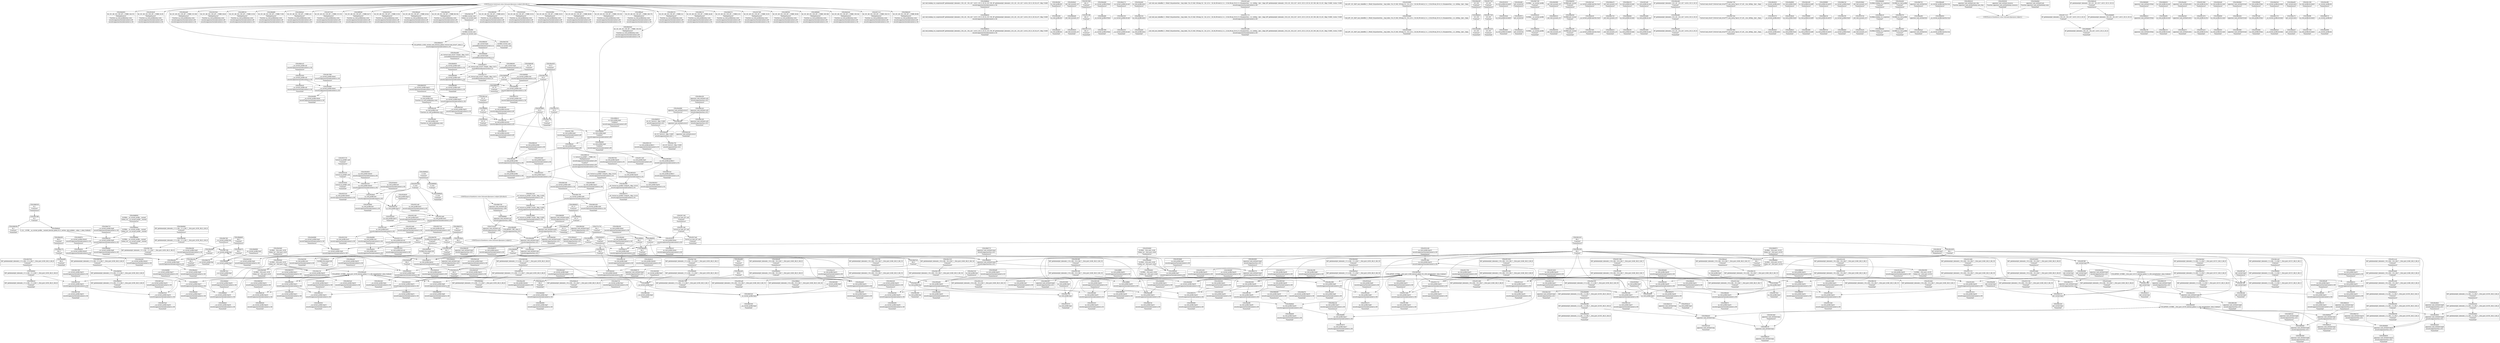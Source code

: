 digraph {
	CE0x38e84b0 [shape=record,shape=Mrecord,label="{CE0x38e84b0|i64*_getelementptr_inbounds_(_11_x_i64_,_11_x_i64_*___llvm_gcov_ctr58,_i64_0,_i64_0)|*Constant*|*SummSource*}"]
	CE0x38bd6b0 [shape=record,shape=Mrecord,label="{CE0x38bd6b0|apparmor_task_setrlimit:tmp10|security/apparmor/lsm.c,615}"]
	CE0x38d8910 [shape=record,shape=Mrecord,label="{CE0x38d8910|_call_void_lockdep_rcu_suspicious(i8*_getelementptr_inbounds_(_36_x_i8_,_36_x_i8_*_.str12,_i32_0,_i32_0),_i32_138,_i8*_getelementptr_inbounds_(_45_x_i8_,_45_x_i8_*_.str14,_i32_0,_i32_0))_#7,_!dbg_!15483|security/apparmor/include/context.h,138|*SummSink*}"]
	CE0x38bafc0 [shape=record,shape=Mrecord,label="{CE0x38bafc0|aa_cred_profile:bb|*SummSink*}"]
	CE0x38fcc10 [shape=record,shape=Mrecord,label="{CE0x38fcc10|aa_cred_profile:tmp11|security/apparmor/include/context.h,100|*SummSink*}"]
	"CONST[source:0(mediator),value:2(dynamic)][purpose:{subject}][SrcIdx:0]"
	CE0x3913fb0 [shape=record,shape=Mrecord,label="{CE0x3913fb0|aa_cred_profile:tmp19|security/apparmor/include/context.h,100}"]
	CE0x38c9dc0 [shape=record,shape=Mrecord,label="{CE0x38c9dc0|_call_void_mcount()_#2|*SummSource*}"]
	CE0x38ea440 [shape=record,shape=Mrecord,label="{CE0x38ea440|i64_6|*Constant*}"]
	CE0x38c6f00 [shape=record,shape=Mrecord,label="{CE0x38c6f00|__aa_current_profile:tobool|security/apparmor/include/context.h,138|*SummSink*}"]
	CE0x3912110 [shape=record,shape=Mrecord,label="{CE0x3912110|i64_12|*Constant*|*SummSink*}"]
	CE0x3900d70 [shape=record,shape=Mrecord,label="{CE0x3900d70|aa_cred_profile:tmp26|security/apparmor/include/context.h,100|*SummSink*}"]
	CE0x38e4820 [shape=record,shape=Mrecord,label="{CE0x38e4820|44:_i32,_48:_i16,_128:_i8*,_:_CMRE_144,152_|*MultipleSource*|Function::aa_cred_profile&Arg::cred::|security/apparmor/include/context.h,99|security/apparmor/include/context.h,138}"]
	CE0x38538b0 [shape=record,shape=Mrecord,label="{CE0x38538b0|_ret_%struct.aa_profile*_%call4,_!dbg_!15494|security/apparmor/include/context.h,138|*SummSink*}"]
	CE0x3902070 [shape=record,shape=Mrecord,label="{CE0x3902070|aa_cred_profile:tmp28|security/apparmor/include/context.h,100|*SummSource*}"]
	CE0x3918e30 [shape=record,shape=Mrecord,label="{CE0x3918e30|44:_i32,_48:_i16,_128:_i8*,_:_CMRE_24,28_|*MultipleSource*|Function::aa_cred_profile&Arg::cred::|security/apparmor/include/context.h,99|security/apparmor/include/context.h,138}"]
	CE0x38da980 [shape=record,shape=Mrecord,label="{CE0x38da980|i64_5|*Constant*}"]
	CE0x3922eb0 [shape=record,shape=Mrecord,label="{CE0x3922eb0|aa_cred_profile:tmp12|security/apparmor/include/context.h,100|*SummSource*}"]
	CE0x38df980 [shape=record,shape=Mrecord,label="{CE0x38df980|__aa_current_profile:tmp17|security/apparmor/include/context.h,138}"]
	CE0x38d88a0 [shape=record,shape=Mrecord,label="{CE0x38d88a0|_call_void_lockdep_rcu_suspicious(i8*_getelementptr_inbounds_(_36_x_i8_,_36_x_i8_*_.str12,_i32_0,_i32_0),_i32_138,_i8*_getelementptr_inbounds_(_45_x_i8_,_45_x_i8_*_.str14,_i32_0,_i32_0))_#7,_!dbg_!15483|security/apparmor/include/context.h,138|*SummSource*}"]
	CE0x38d2ed0 [shape=record,shape=Mrecord,label="{CE0x38d2ed0|__aa_current_profile:tmp12|security/apparmor/include/context.h,138|*SummSource*}"]
	CE0x38e4d40 [shape=record,shape=Mrecord,label="{CE0x38e4d40|__aa_current_profile:if.then|*SummSource*}"]
	CE0x38e4170 [shape=record,shape=Mrecord,label="{CE0x38e4170|__aa_current_profile:do.end|*SummSource*}"]
	CE0x38cebd0 [shape=record,shape=Mrecord,label="{CE0x38cebd0|aa_cred_profile:entry|*SummSink*}"]
	CE0x3915ae0 [shape=record,shape=Mrecord,label="{CE0x3915ae0|_call_void_asm_sideeffect_1:_09ud2_0A.pushsection___bug_table,_22a_22_0A2:_09.long_1b_-_2b,_$_0:c_-_2b_0A_09.word_$_1:c_,_0_0A_09.org_2b+$_2:c_0A.popsection_,_i,i,i,_dirflag_,_fpsr_,_flags_(i8*_getelementptr_inbounds_(_36_x_i8_,_36_x_i8_*_.str12,_i32_0,_i32_0),_i32_100,_i64_12)_#2,_!dbg_!15490,_!srcloc_!15493|security/apparmor/include/context.h,100|*SummSource*}"]
	CE0x38e71b0 [shape=record,shape=Mrecord,label="{CE0x38e71b0|i64*_getelementptr_inbounds_(_11_x_i64_,_11_x_i64_*___llvm_gcov_ctr58,_i64_0,_i64_1)|*Constant*|*SummSource*}"]
	CE0x38e43a0 [shape=record,shape=Mrecord,label="{CE0x38e43a0|44:_i32,_48:_i16,_128:_i8*,_:_CMRE_128,136_|*MultipleSource*|Function::aa_cred_profile&Arg::cred::|security/apparmor/include/context.h,99|security/apparmor/include/context.h,138}"]
	CE0x38d42d0 [shape=record,shape=Mrecord,label="{CE0x38d42d0|__aa_current_profile:tmp20|security/apparmor/include/context.h,138|*SummSource*}"]
	CE0x38e4100 [shape=record,shape=Mrecord,label="{CE0x38e4100|__aa_current_profile:do.end}"]
	CE0x38d0de0 [shape=record,shape=Mrecord,label="{CE0x38d0de0|__aa_current_profile:cred|security/apparmor/include/context.h,138}"]
	CE0x38b5700 [shape=record,shape=Mrecord,label="{CE0x38b5700|apparmor_task_setrlimit:call|security/apparmor/lsm.c,609|*SummSource*}"]
	CE0x3916460 [shape=record,shape=Mrecord,label="{CE0x3916460|void_(i8*,_i32,_i64)*_asm_sideeffect_1:_09ud2_0A.pushsection___bug_table,_22a_22_0A2:_09.long_1b_-_2b,_$_0:c_-_2b_0A_09.word_$_1:c_,_0_0A_09.org_2b+$_2:c_0A.popsection_,_i,i,i,_dirflag_,_fpsr_,_flags_}"]
	CE0x38ea810 [shape=record,shape=Mrecord,label="{CE0x38ea810|i64_6|*Constant*|*SummSink*}"]
	CE0x38e2470 [shape=record,shape=Mrecord,label="{CE0x38e2470|aa_cred_profile:tmp}"]
	CE0x38d8100 [shape=record,shape=Mrecord,label="{CE0x38d8100|i8_1|*Constant*|*SummSource*}"]
	CE0x3922d10 [shape=record,shape=Mrecord,label="{CE0x3922d10|aa_cred_profile:tmp12|security/apparmor/include/context.h,100}"]
	CE0x38e9440 [shape=record,shape=Mrecord,label="{CE0x38e9440|GLOBAL:llvm.expect.i64|*Constant*}"]
	CE0x38dbfc0 [shape=record,shape=Mrecord,label="{CE0x38dbfc0|i32_138|*Constant*}"]
	CE0x38e0bf0 [shape=record,shape=Mrecord,label="{CE0x38e0bf0|__aa_current_profile:tmp19|security/apparmor/include/context.h,138|*SummSource*}"]
	CE0x3915e20 [shape=record,shape=Mrecord,label="{CE0x3915e20|i32_100|*Constant*|*SummSink*}"]
	CE0x39181a0 [shape=record,shape=Mrecord,label="{CE0x39181a0|aa_cred_profile:tobool|security/apparmor/include/context.h,100}"]
	CE0x392c530 [shape=record,shape=Mrecord,label="{CE0x392c530|i64*_getelementptr_inbounds_(_16_x_i64_,_16_x_i64_*___llvm_gcov_ctr46,_i64_0,_i64_1)|*Constant*|*SummSource*}"]
	CE0x3926b80 [shape=record,shape=Mrecord,label="{CE0x3926b80|aa_cred_profile:do.body6|*SummSink*}"]
	CE0x38cf570 [shape=record,shape=Mrecord,label="{CE0x38cf570|_ret_%struct.aa_profile*_%tmp34,_!dbg_!15510|security/apparmor/include/context.h,101|*SummSink*}"]
	CE0x38f8210 [shape=record,shape=Mrecord,label="{CE0x38f8210|0:_%struct.aa_profile*,_:_CMRE_0,8_|*MultipleSource*|security/apparmor/include/context.h,99|*LoadInst*|security/apparmor/include/context.h,99|security/apparmor/include/context.h,100}"]
	CE0x390e660 [shape=record,shape=Mrecord,label="{CE0x390e660|GLOBAL:__llvm_gcov_ctr46|Global_var:__llvm_gcov_ctr46}"]
	CE0x38cfa20 [shape=record,shape=Mrecord,label="{CE0x38cfa20|get_current:bb|*SummSink*}"]
	CE0x38c9c20 [shape=record,shape=Mrecord,label="{CE0x38c9c20|i64_0|*Constant*|*SummSink*}"]
	CE0x38cd6e0 [shape=record,shape=Mrecord,label="{CE0x38cd6e0|i64*_getelementptr_inbounds_(_5_x_i64_,_5_x_i64_*___llvm_gcov_ctr105,_i64_0,_i64_4)|*Constant*|*SummSink*}"]
	CE0x38bf050 [shape=record,shape=Mrecord,label="{CE0x38bf050|_ret_i32_%error.0,_!dbg_!15482|security/apparmor/lsm.c,615|*SummSource*}"]
	CE0x39030b0 [shape=record,shape=Mrecord,label="{CE0x39030b0|aa_cred_profile:profile11|security/apparmor/include/context.h,101}"]
	CE0x38b7190 [shape=record,shape=Mrecord,label="{CE0x38b7190|GLOBAL:__aa_current_profile|*Constant*|*SummSource*}"]
	CE0x38d5890 [shape=record,shape=Mrecord,label="{CE0x38d5890|_call_void_mcount()_#2|*SummSource*}"]
	CE0x38ea9d0 [shape=record,shape=Mrecord,label="{CE0x38ea9d0|aa_cred_profile:tmp15|security/apparmor/include/context.h,100}"]
	CE0x39127f0 [shape=record,shape=Mrecord,label="{CE0x39127f0|aa_cred_profile:tmp22|security/apparmor/include/context.h,100|*SummSink*}"]
	CE0x38d5f10 [shape=record,shape=Mrecord,label="{CE0x38d5f10|__aa_current_profile:tmp13|security/apparmor/include/context.h,138|*SummSink*}"]
	CE0x38da7e0 [shape=record,shape=Mrecord,label="{CE0x38da7e0|__aa_current_profile:tmp10|security/apparmor/include/context.h,138}"]
	CE0x38bf130 [shape=record,shape=Mrecord,label="{CE0x38bf130|apparmor_task_setrlimit:tmp1}"]
	CE0x38cf390 [shape=record,shape=Mrecord,label="{CE0x38cf390|_ret_%struct.aa_profile*_%tmp34,_!dbg_!15510|security/apparmor/include/context.h,101}"]
	CE0x38ce460 [shape=record,shape=Mrecord,label="{CE0x38ce460|_ret_%struct.task_struct*_%tmp4,_!dbg_!15471|./arch/x86/include/asm/current.h,14|*SummSource*}"]
	CE0x3927050 [shape=record,shape=Mrecord,label="{CE0x3927050|aa_cred_profile:tmp2|*SummSource*}"]
	CE0x38de5b0 [shape=record,shape=Mrecord,label="{CE0x38de5b0|GLOBAL:get_current|*Constant*}"]
	CE0x3905460 [shape=record,shape=Mrecord,label="{CE0x3905460|aa_cred_profile:tmp33|security/apparmor/include/context.h,101}"]
	CE0x38d5460 [shape=record,shape=Mrecord,label="{CE0x38d5460|__aa_current_profile:tmp3|*SummSource*}"]
	CE0x3911d80 [shape=record,shape=Mrecord,label="{CE0x3911d80|i64*_getelementptr_inbounds_(_16_x_i64_,_16_x_i64_*___llvm_gcov_ctr46,_i64_0,_i64_9)|*Constant*|*SummSink*}"]
	CE0x38fc4d0 [shape=record,shape=Mrecord,label="{CE0x38fc4d0|get_current:tmp2|*SummSink*}"]
	CE0x38e4a60 [shape=record,shape=Mrecord,label="{CE0x38e4a60|44:_i32,_48:_i16,_128:_i8*,_:_CMRE_152,160_|*MultipleSource*|Function::aa_cred_profile&Arg::cred::|security/apparmor/include/context.h,99|security/apparmor/include/context.h,138}"]
	CE0x38e7ac0 [shape=record,shape=Mrecord,label="{CE0x38e7ac0|__aa_current_profile:land.lhs.true2|*SummSource*}"]
	CE0x38d4b10 [shape=record,shape=Mrecord,label="{CE0x38d4b10|_call_void_mcount()_#2|*SummSink*}"]
	CE0x38dcf70 [shape=record,shape=Mrecord,label="{CE0x38dcf70|__aa_current_profile:tmp19|security/apparmor/include/context.h,138|*SummSink*}"]
	CE0x38e0ff0 [shape=record,shape=Mrecord,label="{CE0x38e0ff0|aa_cred_profile:tmp29|security/apparmor/include/context.h,100|*SummSink*}"]
	CE0x38d69a0 [shape=record,shape=Mrecord,label="{CE0x38d69a0|i1_true|*Constant*|*SummSource*}"]
	CE0x38d7810 [shape=record,shape=Mrecord,label="{CE0x38d7810|__aa_current_profile:tmp16|security/apparmor/include/context.h,138}"]
	CE0x38dfbd0 [shape=record,shape=Mrecord,label="{CE0x38dfbd0|__aa_current_profile:tmp18|security/apparmor/include/context.h,138}"]
	CE0x38fc040 [shape=record,shape=Mrecord,label="{CE0x38fc040|i32_22|*Constant*|*SummSink*}"]
	CE0x38e6730 [shape=record,shape=Mrecord,label="{CE0x38e6730|__aa_current_profile:tmp7|security/apparmor/include/context.h,138|*SummSource*}"]
	CE0x38daad0 [shape=record,shape=Mrecord,label="{CE0x38daad0|COLLAPSED:_GCMRE___llvm_gcov_ctr58_internal_global_11_x_i64_zeroinitializer:_elem_0:default:}"]
	CE0x38bb0b0 [shape=record,shape=Mrecord,label="{CE0x38bb0b0|aa_cred_profile:do.body}"]
	CE0x3924480 [shape=record,shape=Mrecord,label="{CE0x3924480|aa_cred_profile:do.end}"]
	CE0x38e5500 [shape=record,shape=Mrecord,label="{CE0x38e5500|i64_1|*Constant*}"]
	CE0x38dfee0 [shape=record,shape=Mrecord,label="{CE0x38dfee0|__aa_current_profile:tmp18|security/apparmor/include/context.h,138|*SummSink*}"]
	CE0x3904ef0 [shape=record,shape=Mrecord,label="{CE0x3904ef0|aa_cred_profile:tmp32|security/apparmor/include/context.h,101|*SummSource*}"]
	CE0x38e5750 [shape=record,shape=Mrecord,label="{CE0x38e5750|_call_void_mcount()_#2}"]
	CE0x3926a10 [shape=record,shape=Mrecord,label="{CE0x3926a10|aa_cred_profile:tmp3|*SummSink*}"]
	CE0x3914fa0 [shape=record,shape=Mrecord,label="{CE0x3914fa0|aa_cred_profile:tmp20|security/apparmor/include/context.h,100|*SummSource*}"]
	CE0x38d8830 [shape=record,shape=Mrecord,label="{CE0x38d8830|_call_void_lockdep_rcu_suspicious(i8*_getelementptr_inbounds_(_36_x_i8_,_36_x_i8_*_.str12,_i32_0,_i32_0),_i32_138,_i8*_getelementptr_inbounds_(_45_x_i8_,_45_x_i8_*_.str14,_i32_0,_i32_0))_#7,_!dbg_!15483|security/apparmor/include/context.h,138}"]
	CE0x38b4bc0 [shape=record,shape=Mrecord,label="{CE0x38b4bc0|i64*_getelementptr_inbounds_(_5_x_i64_,_5_x_i64_*___llvm_gcov_ctr105,_i64_0,_i64_3)|*Constant*|*SummSource*}"]
	CE0x38eb6a0 [shape=record,shape=Mrecord,label="{CE0x38eb6a0|0:_i8,_:_GCMR___aa_current_profile.__warned_internal_global_i8_0,_section_.data.unlikely_,_align_1:_elem_0:default:}"]
	CE0x3903420 [shape=record,shape=Mrecord,label="{CE0x3903420|aa_cred_profile:tmp34|security/apparmor/include/context.h,101}"]
	CE0x3904f60 [shape=record,shape=Mrecord,label="{CE0x3904f60|aa_cred_profile:tmp32|security/apparmor/include/context.h,101|*SummSink*}"]
	CE0x38bd7c0 [shape=record,shape=Mrecord,label="{CE0x38bd7c0|apparmor_task_setrlimit:tmp10|security/apparmor/lsm.c,615|*SummSource*}"]
	CE0x38b9a00 [shape=record,shape=Mrecord,label="{CE0x38b9a00|i64*_getelementptr_inbounds_(_5_x_i64_,_5_x_i64_*___llvm_gcov_ctr105,_i64_0,_i64_0)|*Constant*|*SummSink*}"]
	CE0x38da500 [shape=record,shape=Mrecord,label="{CE0x38da500|i64_4|*Constant*|*SummSource*}"]
	CE0x38b5270 [shape=record,shape=Mrecord,label="{CE0x38b5270|apparmor_task_setrlimit:tmp4|security/apparmor/lsm.c,612}"]
	CE0x38ffbb0 [shape=record,shape=Mrecord,label="{CE0x38ffbb0|i64*_getelementptr_inbounds_(_16_x_i64_,_16_x_i64_*___llvm_gcov_ctr46,_i64_0,_i64_14)|*Constant*|*SummSink*}"]
	CE0x38eab70 [shape=record,shape=Mrecord,label="{CE0x38eab70|i64_5|*Constant*}"]
	CE0x3919e90 [shape=record,shape=Mrecord,label="{CE0x3919e90|i64*_getelementptr_inbounds_(_16_x_i64_,_16_x_i64_*___llvm_gcov_ctr46,_i64_0,_i64_4)|*Constant*}"]
	CE0x3903910 [shape=record,shape=Mrecord,label="{CE0x3903910|aa_cred_profile:tmp34|security/apparmor/include/context.h,101|*SummSink*}"]
	CE0x38da660 [shape=record,shape=Mrecord,label="{CE0x38da660|i64_4|*Constant*|*SummSink*}"]
	CE0x38d0150 [shape=record,shape=Mrecord,label="{CE0x38d0150|aa_cred_profile:security|security/apparmor/include/context.h,99|*SummSink*}"]
	CE0x3922af0 [shape=record,shape=Mrecord,label="{CE0x3922af0|aa_cred_profile:do.end|*SummSource*}"]
	CE0x3902000 [shape=record,shape=Mrecord,label="{CE0x3902000|aa_cred_profile:tmp28|security/apparmor/include/context.h,100}"]
	CE0x38de930 [shape=record,shape=Mrecord,label="{CE0x38de930|GLOBAL:get_current|*Constant*|*SummSource*}"]
	CE0x38e6e60 [shape=record,shape=Mrecord,label="{CE0x38e6e60|i64*_getelementptr_inbounds_(_11_x_i64_,_11_x_i64_*___llvm_gcov_ctr58,_i64_0,_i64_1)|*Constant*}"]
	CE0x392c6b0 [shape=record,shape=Mrecord,label="{CE0x392c6b0|i64*_getelementptr_inbounds_(_16_x_i64_,_16_x_i64_*___llvm_gcov_ctr46,_i64_0,_i64_1)|*Constant*|*SummSink*}"]
	CE0x38f7c60 [shape=record,shape=Mrecord,label="{CE0x38f7c60|get_current:tmp2}"]
	CE0x39192b0 [shape=record,shape=Mrecord,label="{CE0x39192b0|44:_i32,_48:_i16,_128:_i8*,_:_CMRE_36,40_|*MultipleSource*|Function::aa_cred_profile&Arg::cred::|security/apparmor/include/context.h,99|security/apparmor/include/context.h,138}"]
	CE0x38f9150 [shape=record,shape=Mrecord,label="{CE0x38f9150|44:_i32,_48:_i16,_128:_i8*,_:_CMRE_52,56_|*MultipleSource*|Function::aa_cred_profile&Arg::cred::|security/apparmor/include/context.h,99|security/apparmor/include/context.h,138}"]
	CE0x38b4510 [shape=record,shape=Mrecord,label="{CE0x38b4510|apparmor_task_setrlimit:tmp|*SummSource*}"]
	CE0x38dcdd0 [shape=record,shape=Mrecord,label="{CE0x38dcdd0|i8*_getelementptr_inbounds_(_45_x_i8_,_45_x_i8_*_.str14,_i32_0,_i32_0)|*Constant*|*SummSource*}"]
	CE0x38c3d30 [shape=record,shape=Mrecord,label="{CE0x38c3d30|i64_1|*Constant*}"]
	CE0x38fac40 [shape=record,shape=Mrecord,label="{CE0x38fac40|i64_0|*Constant*}"]
	CE0x38eac50 [shape=record,shape=Mrecord,label="{CE0x38eac50|aa_cred_profile:tmp14|security/apparmor/include/context.h,100|*SummSource*}"]
	CE0x38b58f0 [shape=record,shape=Mrecord,label="{CE0x38b58f0|i64*_getelementptr_inbounds_(_5_x_i64_,_5_x_i64_*___llvm_gcov_ctr105,_i64_0,_i64_0)|*Constant*}"]
	CE0x38e7880 [shape=record,shape=Mrecord,label="{CE0x38e7880|%struct.task_struct*_(%struct.task_struct**)*_asm_movq_%gs:$_1:P_,$0_,_r,im,_dirflag_,_fpsr_,_flags_|*SummSink*}"]
	CE0x3922350 [shape=record,shape=Mrecord,label="{CE0x3922350|aa_cred_profile:lnot3|security/apparmor/include/context.h,100|*SummSink*}"]
	CE0x38b3570 [shape=record,shape=Mrecord,label="{CE0x38b3570|__aa_current_profile:entry}"]
	CE0x38bdbf0 [shape=record,shape=Mrecord,label="{CE0x38bdbf0|44:_i32,_48:_i16,_128:_i8*,_:_CMRE_72,80_|*MultipleSource*|Function::aa_cred_profile&Arg::cred::|security/apparmor/include/context.h,99|security/apparmor/include/context.h,138}"]
	CE0x38b4440 [shape=record,shape=Mrecord,label="{CE0x38b4440|COLLAPSED:_GCMRE___llvm_gcov_ctr105_internal_global_5_x_i64_zeroinitializer:_elem_0:default:}"]
	CE0x38d5ea0 [shape=record,shape=Mrecord,label="{CE0x38d5ea0|__aa_current_profile:tmp13|security/apparmor/include/context.h,138|*SummSource*}"]
	CE0x3919b30 [shape=record,shape=Mrecord,label="{CE0x3919b30|aa_cred_profile:if.end}"]
	CE0x38d04a0 [shape=record,shape=Mrecord,label="{CE0x38d04a0|44:_i32,_48:_i16,_128:_i8*,_:_CMRE_4,8_|*MultipleSource*|Function::aa_cred_profile&Arg::cred::|security/apparmor/include/context.h,99|security/apparmor/include/context.h,138}"]
	CE0x38e88c0 [shape=record,shape=Mrecord,label="{CE0x38e88c0|aa_cred_profile:if.end|*SummSink*}"]
	CE0x38d0c80 [shape=record,shape=Mrecord,label="{CE0x38d0c80|i32_78|*Constant*|*SummSource*}"]
	CE0x3900060 [shape=record,shape=Mrecord,label="{CE0x3900060|aa_cred_profile:tmp30|security/apparmor/include/context.h,100|*SummSink*}"]
	CE0x38ceb40 [shape=record,shape=Mrecord,label="{CE0x38ceb40|aa_cred_profile:entry|*SummSource*}"]
	CE0x375ca20 [shape=record,shape=Mrecord,label="{CE0x375ca20|apparmor_task_setrlimit:call|security/apparmor/lsm.c,609|*SummSink*}"]
	CE0x3923720 [shape=record,shape=Mrecord,label="{CE0x3923720|%struct.aa_profile*_null|*Constant*|*SummSource*}"]
	CE0x39141d0 [shape=record,shape=Mrecord,label="{CE0x39141d0|aa_cred_profile:tmp19|security/apparmor/include/context.h,100|*SummSource*}"]
	CE0x3914820 [shape=record,shape=Mrecord,label="{CE0x3914820|i64*_getelementptr_inbounds_(_16_x_i64_,_16_x_i64_*___llvm_gcov_ctr46,_i64_0,_i64_8)|*Constant*|*SummSource*}"]
	CE0x3922b60 [shape=record,shape=Mrecord,label="{CE0x3922b60|aa_cred_profile:do.end|*SummSink*}"]
	CE0x38b8cc0 [shape=record,shape=Mrecord,label="{CE0x38b8cc0|apparmor_task_setrlimit:tmp7|security/apparmor/lsm.c,613|*SummSink*}"]
	CE0x39098f0 [shape=record,shape=Mrecord,label="{CE0x39098f0|aa_cred_profile:do.end8}"]
	CE0x39097e0 [shape=record,shape=Mrecord,label="{CE0x39097e0|aa_cred_profile:do.end10|*SummSink*}"]
	CE0x38bb7e0 [shape=record,shape=Mrecord,label="{CE0x38bb7e0|__aa_current_profile:if.end|*SummSource*}"]
	CE0x3918a50 [shape=record,shape=Mrecord,label="{CE0x3918a50|_call_void_mcount()_#2|*SummSink*}"]
	CE0x38d2660 [shape=record,shape=Mrecord,label="{CE0x38d2660|__aa_current_profile:tmp11|security/apparmor/include/context.h,138}"]
	CE0x38ea690 [shape=record,shape=Mrecord,label="{CE0x38ea690|i64_6|*Constant*|*SummSource*}"]
	CE0x3915770 [shape=record,shape=Mrecord,label="{CE0x3915770|_call_void_asm_sideeffect_1:_09ud2_0A.pushsection___bug_table,_22a_22_0A2:_09.long_1b_-_2b,_$_0:c_-_2b_0A_09.word_$_1:c_,_0_0A_09.org_2b+$_2:c_0A.popsection_,_i,i,i,_dirflag_,_fpsr_,_flags_(i8*_getelementptr_inbounds_(_36_x_i8_,_36_x_i8_*_.str12,_i32_0,_i32_0),_i32_100,_i64_12)_#2,_!dbg_!15490,_!srcloc_!15493|security/apparmor/include/context.h,100}"]
	CE0x38d7420 [shape=record,shape=Mrecord,label="{CE0x38d7420|__aa_current_profile:tmp15|security/apparmor/include/context.h,138}"]
	CE0x38b6ec0 [shape=record,shape=Mrecord,label="{CE0x38b6ec0|apparmor_task_setrlimit:cmp|security/apparmor/lsm.c,612|*SummSource*}"]
	CE0x38dcd60 [shape=record,shape=Mrecord,label="{CE0x38dcd60|i8*_getelementptr_inbounds_(_45_x_i8_,_45_x_i8_*_.str14,_i32_0,_i32_0)|*Constant*}"]
	CE0x38e5330 [shape=record,shape=Mrecord,label="{CE0x38e5330|GLOBAL:current_task|Global_var:current_task|*SummSink*}"]
	CE0x38bc540 [shape=record,shape=Mrecord,label="{CE0x38bc540|apparmor_task_setrlimit:call1|security/apparmor/lsm.c,613|*SummSink*}"]
	CE0x39116a0 [shape=record,shape=Mrecord,label="{CE0x39116a0|i64*_getelementptr_inbounds_(_16_x_i64_,_16_x_i64_*___llvm_gcov_ctr46,_i64_0,_i64_7)|*Constant*|*SummSink*}"]
	CE0x38fc3b0 [shape=record,shape=Mrecord,label="{CE0x38fc3b0|aa_cred_profile:security|security/apparmor/include/context.h,99|*SummSource*}"]
	CE0x38df2d0 [shape=record,shape=Mrecord,label="{CE0x38df2d0|i64*_getelementptr_inbounds_(_11_x_i64_,_11_x_i64_*___llvm_gcov_ctr58,_i64_0,_i64_9)|*Constant*|*SummSource*}"]
	CE0x38c6a50 [shape=record,shape=Mrecord,label="{CE0x38c6a50|__aa_current_profile:call|security/apparmor/include/context.h,138|*SummSink*}"]
	CE0x39025e0 [shape=record,shape=Mrecord,label="{CE0x39025e0|aa_cred_profile:tmp29|security/apparmor/include/context.h,100|*SummSource*}"]
	CE0x392d7a0 [shape=record,shape=Mrecord,label="{CE0x392d7a0|aa_cred_profile:tmp13}"]
	CE0x38e26f0 [shape=record,shape=Mrecord,label="{CE0x38e26f0|aa_cred_profile:tmp|*SummSink*}"]
	CE0x39180a0 [shape=record,shape=Mrecord,label="{CE0x39180a0|i64_3|*Constant*}"]
	CE0x3900370 [shape=record,shape=Mrecord,label="{CE0x3900370|aa_cred_profile:tmp31|security/apparmor/include/context.h,100}"]
	CE0x38ce670 [shape=record,shape=Mrecord,label="{CE0x38ce670|_ret_%struct.task_struct*_%tmp4,_!dbg_!15471|./arch/x86/include/asm/current.h,14}"]
	CE0x38e5c40 [shape=record,shape=Mrecord,label="{CE0x38e5c40|__aa_current_profile:tmp5|security/apparmor/include/context.h,138|*SummSource*}"]
	CE0x38d6fe0 [shape=record,shape=Mrecord,label="{CE0x38d6fe0|i64*_getelementptr_inbounds_(_11_x_i64_,_11_x_i64_*___llvm_gcov_ctr58,_i64_0,_i64_8)|*Constant*}"]
	CE0x3900560 [shape=record,shape=Mrecord,label="{CE0x3900560|aa_cred_profile:tmp31|security/apparmor/include/context.h,100|*SummSource*}"]
	CE0x38e24e0 [shape=record,shape=Mrecord,label="{CE0x38e24e0|COLLAPSED:_GCMRE___llvm_gcov_ctr46_internal_global_16_x_i64_zeroinitializer:_elem_0:default:}"]
	CE0x38b5a10 [shape=record,shape=Mrecord,label="{CE0x38b5a10|__aa_current_profile:call|security/apparmor/include/context.h,138|*SummSource*}"]
	CE0x38dbd60 [shape=record,shape=Mrecord,label="{CE0x38dbd60|GLOBAL:lockdep_rcu_suspicious|*Constant*|*SummSource*}"]
	CE0x38fe7e0 [shape=record,shape=Mrecord,label="{CE0x38fe7e0|i64*_getelementptr_inbounds_(_16_x_i64_,_16_x_i64_*___llvm_gcov_ctr46,_i64_0,_i64_12)|*Constant*|*SummSink*}"]
	CE0x38d8260 [shape=record,shape=Mrecord,label="{CE0x38d8260|i8_1|*Constant*|*SummSink*}"]
	CE0x38d9f70 [shape=record,shape=Mrecord,label="{CE0x38d9f70|__aa_current_profile:tobool1|security/apparmor/include/context.h,138|*SummSource*}"]
	CE0x38ac520 [shape=record,shape=Mrecord,label="{CE0x38ac520|i32_0|*Constant*}"]
	CE0x38e5ee0 [shape=record,shape=Mrecord,label="{CE0x38e5ee0|__aa_current_profile:tmp6|security/apparmor/include/context.h,138|*SummSource*}"]
	CE0x38ce9e0 [shape=record,shape=Mrecord,label="{CE0x38ce9e0|GLOBAL:aa_cred_profile|*Constant*|*SummSink*}"]
	CE0x38c8bb0 [shape=record,shape=Mrecord,label="{CE0x38c8bb0|i64_2|*Constant*}"]
	CE0x38cd140 [shape=record,shape=Mrecord,label="{CE0x38cd140|apparmor_task_setrlimit:error.0|*SummSink*}"]
	CE0x38f98d0 [shape=record,shape=Mrecord,label="{CE0x38f98d0|aa_cred_profile:tmp4|*LoadInst*|security/apparmor/include/context.h,99}"]
	CE0x38d2ad0 [shape=record,shape=Mrecord,label="{CE0x38d2ad0|__aa_current_profile:tmp11|security/apparmor/include/context.h,138|*SummSink*}"]
	CE0x38e6890 [shape=record,shape=Mrecord,label="{CE0x38e6890|__aa_current_profile:tmp7|security/apparmor/include/context.h,138|*SummSink*}"]
	CE0x38bf730 [shape=record,shape=Mrecord,label="{CE0x38bf730|apparmor_task_setrlimit:bb|*SummSource*}"]
	CE0x38e6330 [shape=record,shape=Mrecord,label="{CE0x38e6330|__aa_current_profile:tmp6|security/apparmor/include/context.h,138|*SummSink*}"]
	CE0x38ce710 [shape=record,shape=Mrecord,label="{CE0x38ce710|_ret_%struct.task_struct*_%tmp4,_!dbg_!15471|./arch/x86/include/asm/current.h,14|*SummSink*}"]
	CE0x38b73b0 [shape=record,shape=Mrecord,label="{CE0x38b73b0|i64*_getelementptr_inbounds_(_11_x_i64_,_11_x_i64_*___llvm_gcov_ctr58,_i64_0,_i64_0)|*Constant*|*SummSink*}"]
	CE0x38b4df0 [shape=record,shape=Mrecord,label="{CE0x38b4df0|COLLAPSED:_CRE:_elem_0::|security/apparmor/lsm.c,612}"]
	CE0x38d0c10 [shape=record,shape=Mrecord,label="{CE0x38d0c10|i32_78|*Constant*|*SummSink*}"]
	CE0x3924cb0 [shape=record,shape=Mrecord,label="{CE0x3924cb0|aa_cred_profile:tmp9|security/apparmor/include/context.h,100}"]
	CE0x38b8a90 [shape=record,shape=Mrecord,label="{CE0x38b8a90|_call_void_mcount()_#2}"]
	CE0x38fd8e0 [shape=record,shape=Mrecord,label="{CE0x38fd8e0|aa_cred_profile:tmp24|security/apparmor/include/context.h,100|*SummSource*}"]
	CE0x38d14b0 [shape=record,shape=Mrecord,label="{CE0x38d14b0|__aa_current_profile:tmp21|security/apparmor/include/context.h,138}"]
	CE0x38bb2f0 [shape=record,shape=Mrecord,label="{CE0x38bb2f0|aa_cred_profile:do.body|*SummSink*}"]
	CE0x38e3e90 [shape=record,shape=Mrecord,label="{CE0x38e3e90|aa_cred_profile:bb}"]
	CE0x38bbb50 [shape=record,shape=Mrecord,label="{CE0x38bbb50|__aa_current_profile:land.lhs.true|*SummSink*}"]
	CE0x38e75b0 [shape=record,shape=Mrecord,label="{CE0x38e75b0|%struct.task_struct*_(%struct.task_struct**)*_asm_movq_%gs:$_1:P_,$0_,_r,im,_dirflag_,_fpsr_,_flags_}"]
	CE0x3900c90 [shape=record,shape=Mrecord,label="{CE0x3900c90|aa_cred_profile:tmp26|security/apparmor/include/context.h,100}"]
	CE0x38d5930 [shape=record,shape=Mrecord,label="{CE0x38d5930|_call_void_mcount()_#2|*SummSink*}"]
	CE0x39042c0 [shape=record,shape=Mrecord,label="{CE0x39042c0|apparmor_task_setrlimit:new_rlim|Function::apparmor_task_setrlimit&Arg::new_rlim::|*SummSink*}"]
	CE0x38e00a0 [shape=record,shape=Mrecord,label="{CE0x38e00a0|i64*_getelementptr_inbounds_(_11_x_i64_,_11_x_i64_*___llvm_gcov_ctr58,_i64_0,_i64_10)|*Constant*}"]
	CE0x38e1d20 [shape=record,shape=Mrecord,label="{CE0x38e1d20|get_current:tmp1|*SummSink*}"]
	CE0x38e6cc0 [shape=record,shape=Mrecord,label="{CE0x38e6cc0|i64*_getelementptr_inbounds_(_16_x_i64_,_16_x_i64_*___llvm_gcov_ctr46,_i64_0,_i64_0)|*Constant*|*SummSink*}"]
	CE0x38e7700 [shape=record,shape=Mrecord,label="{CE0x38e7700|%struct.task_struct*_(%struct.task_struct**)*_asm_movq_%gs:$_1:P_,$0_,_r,im,_dirflag_,_fpsr_,_flags_|*SummSource*}"]
	CE0x38e9c40 [shape=record,shape=Mrecord,label="{CE0x38e9c40|aa_cred_profile:expval|security/apparmor/include/context.h,100|*SummSink*}"]
	CE0x38bea40 [shape=record,shape=Mrecord,label="{CE0x38bea40|__aa_current_profile:tmp10|security/apparmor/include/context.h,138|*SummSource*}"]
	CE0x3908fd0 [shape=record,shape=Mrecord,label="{CE0x3908fd0|i64*_getelementptr_inbounds_(_2_x_i64_,_2_x_i64_*___llvm_gcov_ctr112,_i64_0,_i64_1)|*Constant*}"]
	CE0x38f7cd0 [shape=record,shape=Mrecord,label="{CE0x38f7cd0|get_current:tmp2|*SummSource*}"]
	CE0x38cf0f0 [shape=record,shape=Mrecord,label="{CE0x38cf0f0|_ret_%struct.aa_profile*_%tmp34,_!dbg_!15510|security/apparmor/include/context.h,101|*SummSource*}"]
	CE0x38eb830 [shape=record,shape=Mrecord,label="{CE0x38eb830|__aa_current_profile:tobool1|security/apparmor/include/context.h,138}"]
	CE0x3900d00 [shape=record,shape=Mrecord,label="{CE0x3900d00|aa_cred_profile:tmp26|security/apparmor/include/context.h,100|*SummSource*}"]
	CE0x39018f0 [shape=record,shape=Mrecord,label="{CE0x39018f0|i64*_getelementptr_inbounds_(_16_x_i64_,_16_x_i64_*___llvm_gcov_ctr46,_i64_0,_i64_13)|*Constant*|*SummSource*}"]
	CE0x38d1f70 [shape=record,shape=Mrecord,label="{CE0x38d1f70|GLOBAL:aa_cred_profile|*Constant*}"]
	CE0x38e9e10 [shape=record,shape=Mrecord,label="{CE0x38e9e10|aa_cred_profile:tobool4|security/apparmor/include/context.h,100|*SummSource*}"]
	CE0x3912780 [shape=record,shape=Mrecord,label="{CE0x3912780|aa_cred_profile:tmp22|security/apparmor/include/context.h,100|*SummSource*}"]
	CE0x38b8570 [shape=record,shape=Mrecord,label="{CE0x38b8570|apparmor_task_setrlimit:tmp3|security/apparmor/lsm.c,612|*SummSink*}"]
	CE0x3927e50 [shape=record,shape=Mrecord,label="{CE0x3927e50|44:_i32,_48:_i16,_128:_i8*,_:_CMRE_112,120_|*MultipleSource*|Function::aa_cred_profile&Arg::cred::|security/apparmor/include/context.h,99|security/apparmor/include/context.h,138}"]
	CE0x38b6280 [shape=record,shape=Mrecord,label="{CE0x38b6280|i64*_getelementptr_inbounds_(_5_x_i64_,_5_x_i64_*___llvm_gcov_ctr105,_i64_0,_i64_3)|*Constant*|*SummSink*}"]
	CE0x38f9b10 [shape=record,shape=Mrecord,label="{CE0x38f9b10|aa_cred_profile:tmp4|*LoadInst*|security/apparmor/include/context.h,99|*SummSource*}"]
	CE0x38ddc80 [shape=record,shape=Mrecord,label="{CE0x38ddc80|aa_cred_profile:tmp16|security/apparmor/include/context.h,100|*SummSource*}"]
	CE0x38d7aa0 [shape=record,shape=Mrecord,label="{CE0x38d7aa0|__aa_current_profile:tmp16|security/apparmor/include/context.h,138|*SummSource*}"]
	CE0x3912710 [shape=record,shape=Mrecord,label="{CE0x3912710|aa_cred_profile:tmp22|security/apparmor/include/context.h,100}"]
	CE0x3918320 [shape=record,shape=Mrecord,label="{CE0x3918320|aa_cred_profile:do.body6|*SummSource*}"]
	CE0x3911360 [shape=record,shape=Mrecord,label="{CE0x3911360|i64*_getelementptr_inbounds_(_16_x_i64_,_16_x_i64_*___llvm_gcov_ctr46,_i64_0,_i64_7)|*Constant*|*SummSource*}"]
	CE0x390a000 [shape=record,shape=Mrecord,label="{CE0x390a000|get_current:tmp1|*SummSource*}"]
	CE0x38b8860 [shape=record,shape=Mrecord,label="{CE0x38b8860|GLOBAL:__llvm_gcov_ctr105|Global_var:__llvm_gcov_ctr105}"]
	CE0x38dd9a0 [shape=record,shape=Mrecord,label="{CE0x38dd9a0|aa_cred_profile:tmp16|security/apparmor/include/context.h,100}"]
	CE0x38db5e0 [shape=record,shape=Mrecord,label="{CE0x38db5e0|i8*_getelementptr_inbounds_(_36_x_i8_,_36_x_i8_*_.str12,_i32_0,_i32_0)|*Constant*|*SummSource*}"]
	CE0x3926850 [shape=record,shape=Mrecord,label="{CE0x3926850|aa_cred_profile:tmp3}"]
	CE0x38b0b60 [shape=record,shape=Mrecord,label="{CE0x38b0b60|apparmor_task_setrlimit:if.then|*SummSource*}"]
	CE0x38d6cc0 [shape=record,shape=Mrecord,label="{CE0x38d6cc0|i64*_getelementptr_inbounds_(_11_x_i64_,_11_x_i64_*___llvm_gcov_ctr58,_i64_0,_i64_8)|*Constant*|*SummSink*}"]
	CE0x38d7490 [shape=record,shape=Mrecord,label="{CE0x38d7490|__aa_current_profile:tmp15|security/apparmor/include/context.h,138|*SummSource*}"]
	CE0x38e2760 [shape=record,shape=Mrecord,label="{CE0x38e2760|aa_cred_profile:tmp1}"]
	CE0x38b5fa0 [shape=record,shape=Mrecord,label="{CE0x38b5fa0|apparmor_task_setrlimit:tmp2|security/apparmor/lsm.c,612|*SummSource*}"]
	CE0x38cefe0 [shape=record,shape=Mrecord,label="{CE0x38cefe0|aa_cred_profile:cred|Function::aa_cred_profile&Arg::cred::|*SummSink*}"]
	CE0x38b3620 [shape=record,shape=Mrecord,label="{CE0x38b3620|__aa_current_profile:entry|*SummSource*}"]
	CE0x3925070 [shape=record,shape=Mrecord,label="{CE0x3925070|aa_cred_profile:tmp1|*SummSink*}"]
	CE0x38fa5c0 [shape=record,shape=Mrecord,label="{CE0x38fa5c0|aa_cred_profile:tobool|security/apparmor/include/context.h,100|*SummSink*}"]
	CE0x38db120 [shape=record,shape=Mrecord,label="{CE0x38db120|aa_cred_profile:lor.end|*SummSink*}"]
	CE0x38c9450 [shape=record,shape=Mrecord,label="{CE0x38c9450|__aa_current_profile:tmp5|security/apparmor/include/context.h,138}"]
	CE0x38bba80 [shape=record,shape=Mrecord,label="{CE0x38bba80|__aa_current_profile:land.lhs.true|*SummSource*}"]
	CE0x38be4b0 [shape=record,shape=Mrecord,label="{CE0x38be4b0|__aa_current_profile:tmp9|security/apparmor/include/context.h,138}"]
	CE0x3910e70 [shape=record,shape=Mrecord,label="{CE0x3910e70|aa_cred_profile:tmp17|security/apparmor/include/context.h,100|*SummSink*}"]
	CE0x3912e40 [shape=record,shape=Mrecord,label="{CE0x3912e40|aa_cred_profile:tmp23|security/apparmor/include/context.h,100|*SummSource*}"]
	CE0x39037b0 [shape=record,shape=Mrecord,label="{CE0x39037b0|aa_cred_profile:tmp34|security/apparmor/include/context.h,101|*SummSource*}"]
	CE0x38d7500 [shape=record,shape=Mrecord,label="{CE0x38d7500|__aa_current_profile:tmp15|security/apparmor/include/context.h,138|*SummSink*}"]
	CE0x38e3910 [shape=record,shape=Mrecord,label="{CE0x38e3910|i64*_getelementptr_inbounds_(_2_x_i64_,_2_x_i64_*___llvm_gcov_ctr112,_i64_0,_i64_0)|*Constant*}"]
	CE0x3921cd0 [shape=record,shape=Mrecord,label="{CE0x3921cd0|aa_cred_profile:lnot2|security/apparmor/include/context.h,100|*SummSource*}"]
	CE0x38e1e80 [shape=record,shape=Mrecord,label="{CE0x38e1e80|i64*_getelementptr_inbounds_(_2_x_i64_,_2_x_i64_*___llvm_gcov_ctr112,_i64_0,_i64_1)|*Constant*|*SummSink*}"]
	CE0x392d190 [shape=record,shape=Mrecord,label="{CE0x392d190|i1_true|*Constant*}"]
	CE0x38b6880 [shape=record,shape=Mrecord,label="{CE0x38b6880|i64_1|*Constant*}"]
	CE0x3924ad0 [shape=record,shape=Mrecord,label="{CE0x3924ad0|aa_cred_profile:tmp8|security/apparmor/include/context.h,100|*SummSink*}"]
	CE0x3921ab0 [shape=record,shape=Mrecord,label="{CE0x3921ab0|aa_cred_profile:lnot2|security/apparmor/include/context.h,100}"]
	CE0x3913120 [shape=record,shape=Mrecord,label="{CE0x3913120|i64*_getelementptr_inbounds_(_16_x_i64_,_16_x_i64_*___llvm_gcov_ctr46,_i64_0,_i64_10)|*Constant*}"]
	CE0x38b91e0 [shape=record,shape=Mrecord,label="{CE0x38b91e0|apparmor_task_setrlimit:tmp8|security/apparmor/lsm.c,613|*SummSource*}"]
	CE0x3917a00 [shape=record,shape=Mrecord,label="{CE0x3917a00|aa_cred_profile:tmp5|security/apparmor/include/context.h,99|*SummSink*}"]
	CE0x3913d30 [shape=record,shape=Mrecord,label="{CE0x3913d30|aa_cred_profile:tmp18|security/apparmor/include/context.h,100|*SummSource*}"]
	CE0x38d2970 [shape=record,shape=Mrecord,label="{CE0x38d2970|__aa_current_profile:tmp11|security/apparmor/include/context.h,138|*SummSource*}"]
	CE0x38b6fa0 [shape=record,shape=Mrecord,label="{CE0x38b6fa0|apparmor_task_setrlimit:cmp|security/apparmor/lsm.c,612|*SummSink*}"]
	CE0x38db230 [shape=record,shape=Mrecord,label="{CE0x38db230|aa_cred_profile:do.end10}"]
	CE0x3901580 [shape=record,shape=Mrecord,label="{CE0x3901580|i64*_getelementptr_inbounds_(_16_x_i64_,_16_x_i64_*___llvm_gcov_ctr46,_i64_0,_i64_13)|*Constant*}"]
	CE0x38fab70 [shape=record,shape=Mrecord,label="{CE0x38fab70|aa_cred_profile:tmp6|security/apparmor/include/context.h,100}"]
	CE0x38e19f0 [shape=record,shape=Mrecord,label="{CE0x38e19f0|aa_cred_profile:tmp8|security/apparmor/include/context.h,100|*SummSource*}"]
	CE0x38cd080 [shape=record,shape=Mrecord,label="{CE0x38cd080|apparmor_task_setrlimit:error.0|*SummSource*}"]
	CE0x3900840 [shape=record,shape=Mrecord,label="{CE0x3900840|i64*_getelementptr_inbounds_(_16_x_i64_,_16_x_i64_*___llvm_gcov_ctr46,_i64_0,_i64_15)|*Constant*}"]
	CE0x38b94e0 [shape=record,shape=Mrecord,label="{CE0x38b94e0|i64_2|*Constant*|*SummSink*}"]
	CE0x38e38a0 [shape=record,shape=Mrecord,label="{CE0x38e38a0|i64*_getelementptr_inbounds_(_2_x_i64_,_2_x_i64_*___llvm_gcov_ctr112,_i64_0,_i64_0)|*Constant*|*SummSource*}"]
	CE0x3923630 [shape=record,shape=Mrecord,label="{CE0x3923630|%struct.aa_profile*_null|*Constant*|*SummSink*}"]
	CE0x38b8a20 [shape=record,shape=Mrecord,label="{CE0x38b8a20|apparmor_task_setrlimit:tmp1|*SummSink*}"]
	CE0x3914b60 [shape=record,shape=Mrecord,label="{CE0x3914b60|i64*_getelementptr_inbounds_(_16_x_i64_,_16_x_i64_*___llvm_gcov_ctr46,_i64_0,_i64_8)|*Constant*|*SummSink*}"]
	CE0x38b5c10 [shape=record,shape=Mrecord,label="{CE0x38b5c10|apparmor_task_setrlimit:tmp6|security/apparmor/lsm.c,612|*SummSource*}"]
	CE0x38ad1b0 [shape=record,shape=Mrecord,label="{CE0x38ad1b0|apparmor_task_setrlimit:entry}"]
	CE0x39219b0 [shape=record,shape=Mrecord,label="{CE0x39219b0|aa_cred_profile:lor.rhs|*SummSource*}"]
	CE0x38d3030 [shape=record,shape=Mrecord,label="{CE0x38d3030|__aa_current_profile:tmp12|security/apparmor/include/context.h,138|*SummSink*}"]
	CE0x38b90d0 [shape=record,shape=Mrecord,label="{CE0x38b90d0|apparmor_task_setrlimit:tmp8|security/apparmor/lsm.c,613}"]
	CE0x38dce40 [shape=record,shape=Mrecord,label="{CE0x38dce40|i8*_getelementptr_inbounds_(_45_x_i8_,_45_x_i8_*_.str14,_i32_0,_i32_0)|*Constant*|*SummSink*}"]
	CE0x38fe130 [shape=record,shape=Mrecord,label="{CE0x38fe130|i64*_getelementptr_inbounds_(_16_x_i64_,_16_x_i64_*___llvm_gcov_ctr46,_i64_0,_i64_12)|*Constant*}"]
	CE0x3911ff0 [shape=record,shape=Mrecord,label="{CE0x3911ff0|i64_12|*Constant*}"]
	CE0x38f95d0 [shape=record,shape=Mrecord,label="{CE0x38f95d0|44:_i32,_48:_i16,_128:_i8*,_:_CMRE_64,72_|*MultipleSource*|Function::aa_cred_profile&Arg::cred::|security/apparmor/include/context.h,99|security/apparmor/include/context.h,138}"]
	CE0x38e4f90 [shape=record,shape=Mrecord,label="{CE0x38e4f90|GLOBAL:current_task|Global_var:current_task}"]
	CE0x3926fe0 [shape=record,shape=Mrecord,label="{CE0x3926fe0|aa_cred_profile:tmp2}"]
	CE0x38fd500 [shape=record,shape=Mrecord,label="{CE0x38fd500|get_current:tmp4|./arch/x86/include/asm/current.h,14|*SummSink*}"]
	CE0x38fd430 [shape=record,shape=Mrecord,label="{CE0x38fd430|get_current:tmp4|./arch/x86/include/asm/current.h,14|*SummSource*}"]
	CE0x38ac700 [shape=record,shape=Mrecord,label="{CE0x38ac700|i32_0|*Constant*|*SummSink*}"]
	CE0x38be3b0 [shape=record,shape=Mrecord,label="{CE0x38be3b0|i64_5|*Constant*|*SummSink*}"]
	CE0x392dcb0 [shape=record,shape=Mrecord,label="{CE0x392dcb0|aa_cred_profile:tmp13|*SummSink*}"]
	CE0x38bd930 [shape=record,shape=Mrecord,label="{CE0x38bd930|apparmor_task_setrlimit:tmp10|security/apparmor/lsm.c,615|*SummSink*}"]
	CE0x38fff80 [shape=record,shape=Mrecord,label="{CE0x38fff80|aa_cred_profile:tmp30|security/apparmor/include/context.h,100}"]
	CE0x38b3360 [shape=record,shape=Mrecord,label="{CE0x38b3360|i64_3|*Constant*|*SummSink*}"]
	CE0x38e5bb0 [shape=record,shape=Mrecord,label="{CE0x38e5bb0|GLOBAL:__llvm_gcov_ctr58|Global_var:__llvm_gcov_ctr58|*SummSource*}"]
	CE0x38cd2e0 [shape=record,shape=Mrecord,label="{CE0x38cd2e0|i64*_getelementptr_inbounds_(_5_x_i64_,_5_x_i64_*___llvm_gcov_ctr105,_i64_0,_i64_4)|*Constant*}"]
	CE0x3923250 [shape=record,shape=Mrecord,label="{CE0x3923250|aa_cred_profile:tobool1|security/apparmor/include/context.h,100}"]
	CE0x38d3e40 [shape=record,shape=Mrecord,label="{CE0x38d3e40|aa_cred_profile:do.cond|*SummSource*}"]
	CE0x38b92d0 [shape=record,shape=Mrecord,label="{CE0x38b92d0|apparmor_task_setrlimit:tmp4|security/apparmor/lsm.c,612|*SummSink*}"]
	CE0x3918740 [shape=record,shape=Mrecord,label="{CE0x3918740|_call_void_mcount()_#2}"]
	CE0x38b2d50 [shape=record,shape=Mrecord,label="{CE0x38b2d50|apparmor_task_setrlimit:if.end}"]
	CE0x38d1c60 [shape=record,shape=Mrecord,label="{CE0x38d1c60|__aa_current_profile:call4|security/apparmor/include/context.h,138|*SummSource*}"]
	CE0x38d3590 [shape=record,shape=Mrecord,label="{CE0x38d3590|i64*_getelementptr_inbounds_(_11_x_i64_,_11_x_i64_*___llvm_gcov_ctr58,_i64_0,_i64_6)|*Constant*|*SummSource*}"]
	CE0x39269a0 [shape=record,shape=Mrecord,label="{CE0x39269a0|aa_cred_profile:tmp3|*SummSource*}"]
	CE0x38d6140 [shape=record,shape=Mrecord,label="{CE0x38d6140|__aa_current_profile:tmp14|security/apparmor/include/context.h,138}"]
	CE0x38e6af0 [shape=record,shape=Mrecord,label="{CE0x38e6af0|i64*_getelementptr_inbounds_(_16_x_i64_,_16_x_i64_*___llvm_gcov_ctr46,_i64_0,_i64_0)|*Constant*|*SummSource*}"]
	CE0x38d1d30 [shape=record,shape=Mrecord,label="{CE0x38d1d30|__aa_current_profile:call4|security/apparmor/include/context.h,138|*SummSink*}"]
	CE0x38e9cb0 [shape=record,shape=Mrecord,label="{CE0x38e9cb0|aa_cred_profile:tobool4|security/apparmor/include/context.h,100}"]
	CE0x38b7580 [shape=record,shape=Mrecord,label="{CE0x38b7580|__aa_current_profile:tmp}"]
	CE0x38eb530 [shape=record,shape=Mrecord,label="{CE0x38eb530|__aa_current_profile:tmp8|security/apparmor/include/context.h,138}"]
	CE0x38fa9d0 [shape=record,shape=Mrecord,label="{CE0x38fa9d0|aa_cred_profile:tmp6|security/apparmor/include/context.h,100|*SummSource*}"]
	CE0x38e5d70 [shape=record,shape=Mrecord,label="{CE0x38e5d70|__aa_current_profile:tmp6|security/apparmor/include/context.h,138}"]
	CE0x38f7df0 [shape=record,shape=Mrecord,label="{CE0x38f7df0|get_current:tmp3}"]
	CE0x38d38b0 [shape=record,shape=Mrecord,label="{CE0x38d38b0|i64*_getelementptr_inbounds_(_11_x_i64_,_11_x_i64_*___llvm_gcov_ctr58,_i64_0,_i64_6)|*Constant*|*SummSink*}"]
	"CONST[source:0(mediator),value:2(dynamic)][purpose:{object}]"
	CE0x3916990 [shape=record,shape=Mrecord,label="{CE0x3916990|void_(i8*,_i32,_i64)*_asm_sideeffect_1:_09ud2_0A.pushsection___bug_table,_22a_22_0A2:_09.long_1b_-_2b,_$_0:c_-_2b_0A_09.word_$_1:c_,_0_0A_09.org_2b+$_2:c_0A.popsection_,_i,i,i,_dirflag_,_fpsr_,_flags_|*SummSource*}"]
	"CONST[source:2(external),value:2(dynamic)][purpose:{subject}][SrcIdx:1]"
	CE0x38b83f0 [shape=record,shape=Mrecord,label="{CE0x38b83f0|apparmor_task_setrlimit:mode|security/apparmor/lsm.c,612|*SummSource*}"]
	CE0x38bf660 [shape=record,shape=Mrecord,label="{CE0x38bf660|apparmor_task_setrlimit:call|security/apparmor/lsm.c,609}"]
	CE0x38b6c00 [shape=record,shape=Mrecord,label="{CE0x38b6c00|apparmor_task_setrlimit:tmp2|security/apparmor/lsm.c,612|*SummSink*}"]
	CE0x38b8970 [shape=record,shape=Mrecord,label="{CE0x38b8970|GLOBAL:__llvm_gcov_ctr105|Global_var:__llvm_gcov_ctr105|*SummSource*}"]
	CE0x38b5090 [shape=record,shape=Mrecord,label="{CE0x38b5090|GLOBAL:__llvm_gcov_ctr105|Global_var:__llvm_gcov_ctr105|*SummSink*}"]
	CE0x38e9670 [shape=record,shape=Mrecord,label="{CE0x38e9670|aa_cred_profile:expval|security/apparmor/include/context.h,100}"]
	CE0x38bc0b0 [shape=record,shape=Mrecord,label="{CE0x38bc0b0|apparmor_task_setrlimit:tmp8|security/apparmor/lsm.c,613|*SummSink*}"]
	CE0x3919c70 [shape=record,shape=Mrecord,label="{CE0x3919c70|aa_cred_profile:tmp9|security/apparmor/include/context.h,100|*SummSink*}"]
	CE0x38fe4a0 [shape=record,shape=Mrecord,label="{CE0x38fe4a0|i64*_getelementptr_inbounds_(_16_x_i64_,_16_x_i64_*___llvm_gcov_ctr46,_i64_0,_i64_12)|*Constant*|*SummSource*}"]
	CE0x38b98f0 [shape=record,shape=Mrecord,label="{CE0x38b98f0|i64*_getelementptr_inbounds_(_5_x_i64_,_5_x_i64_*___llvm_gcov_ctr105,_i64_0,_i64_0)|*Constant*|*SummSource*}"]
	CE0x3919130 [shape=record,shape=Mrecord,label="{CE0x3919130|44:_i32,_48:_i16,_128:_i8*,_:_CMRE_32,36_|*MultipleSource*|Function::aa_cred_profile&Arg::cred::|security/apparmor/include/context.h,99|security/apparmor/include/context.h,138}"]
	CE0x38cfe10 [shape=record,shape=Mrecord,label="{CE0x38cfe10|get_current:tmp|*SummSink*}"]
	CE0x38c8b40 [shape=record,shape=Mrecord,label="{CE0x38c8b40|i64_3|*Constant*}"]
	CE0x39270c0 [shape=record,shape=Mrecord,label="{CE0x39270c0|aa_cred_profile:tmp2|*SummSink*}"]
	CE0x38bb630 [shape=record,shape=Mrecord,label="{CE0x38bb630|GLOBAL:__aa_current_profile|*Constant*|*SummSink*}"]
	CE0x38d5500 [shape=record,shape=Mrecord,label="{CE0x38d5500|__aa_current_profile:tmp3|*SummSink*}"]
	CE0x38f9fe0 [shape=record,shape=Mrecord,label="{CE0x38f9fe0|i64_2|*Constant*}"]
	CE0x3917110 [shape=record,shape=Mrecord,label="{CE0x3917110|i8*_getelementptr_inbounds_(_36_x_i8_,_36_x_i8_*_.str12,_i32_0,_i32_0)|*Constant*}"]
	CE0x38c8d10 [shape=record,shape=Mrecord,label="{CE0x38c8d10|__aa_current_profile:tmp4|security/apparmor/include/context.h,138}"]
	CE0x3917ee0 [shape=record,shape=Mrecord,label="{CE0x3917ee0|%struct.aa_task_cxt*_null|*Constant*|*SummSink*}"]
	CE0x38faee0 [shape=record,shape=Mrecord,label="{CE0x38faee0|44:_i32,_48:_i16,_128:_i8*,_:_CMRE_40,44_|*MultipleSource*|Function::aa_cred_profile&Arg::cred::|security/apparmor/include/context.h,99|security/apparmor/include/context.h,138}"]
	CE0x38bae90 [shape=record,shape=Mrecord,label="{CE0x38bae90|apparmor_task_setrlimit:bb}"]
	CE0x38b9cb0 [shape=record,shape=Mrecord,label="{CE0x38b9cb0|i32_11|*Constant*|*SummSink*}"]
	CE0x38fd950 [shape=record,shape=Mrecord,label="{CE0x38fd950|aa_cred_profile:tmp24|security/apparmor/include/context.h,100|*SummSink*}"]
	CE0x38be2b0 [shape=record,shape=Mrecord,label="{CE0x38be2b0|44:_i32,_48:_i16,_128:_i8*,_:_CMRE_96,104_|*MultipleSource*|Function::aa_cred_profile&Arg::cred::|security/apparmor/include/context.h,99|security/apparmor/include/context.h,138}"]
	CE0x38cf970 [shape=record,shape=Mrecord,label="{CE0x38cf970|get_current:bb}"]
	CE0x39173c0 [shape=record,shape=Mrecord,label="{CE0x39173c0|i32_100|*Constant*|*SummSource*}"]
	CE0x3901c30 [shape=record,shape=Mrecord,label="{CE0x3901c30|i64*_getelementptr_inbounds_(_16_x_i64_,_16_x_i64_*___llvm_gcov_ctr46,_i64_0,_i64_13)|*Constant*|*SummSink*}"]
	CE0x38c9d20 [shape=record,shape=Mrecord,label="{CE0x38c9d20|_call_void_mcount()_#2|*SummSink*}"]
	CE0x38e7390 [shape=record,shape=Mrecord,label="{CE0x38e7390|i64*_getelementptr_inbounds_(_11_x_i64_,_11_x_i64_*___llvm_gcov_ctr58,_i64_0,_i64_1)|*Constant*|*SummSink*}"]
	CE0x38e0760 [shape=record,shape=Mrecord,label="{CE0x38e0760|i64*_getelementptr_inbounds_(_11_x_i64_,_11_x_i64_*___llvm_gcov_ctr58,_i64_0,_i64_10)|*Constant*|*SummSink*}"]
	CE0x38e51b0 [shape=record,shape=Mrecord,label="{CE0x38e51b0|GLOBAL:current_task|Global_var:current_task|*SummSource*}"]
	CE0x38b9bd0 [shape=record,shape=Mrecord,label="{CE0x38b9bd0|i32_11|*Constant*}"]
	CE0x38fcdd0 [shape=record,shape=Mrecord,label="{CE0x38fcdd0|aa_cred_profile:profile|security/apparmor/include/context.h,100}"]
	CE0x3905580 [shape=record,shape=Mrecord,label="{CE0x3905580|aa_cred_profile:tmp33|security/apparmor/include/context.h,101|*SummSource*}"]
	CE0x38e3c80 [shape=record,shape=Mrecord,label="{CE0x38e3c80|aa_cred_profile:do.end8|*SummSource*}"]
	CE0x38fb360 [shape=record,shape=Mrecord,label="{CE0x38fb360|44:_i32,_48:_i16,_128:_i8*,_:_CMRE_48,52_|*MultipleSource*|Function::aa_cred_profile&Arg::cred::|security/apparmor/include/context.h,99|security/apparmor/include/context.h,138}"]
	CE0x38e4e30 [shape=record,shape=Mrecord,label="{CE0x38e4e30|__aa_current_profile:land.lhs.true2}"]
	CE0x38e8000 [shape=record,shape=Mrecord,label="{CE0x38e8000|aa_cred_profile:do.cond}"]
	CE0x38d7050 [shape=record,shape=Mrecord,label="{CE0x38d7050|i64*_getelementptr_inbounds_(_11_x_i64_,_11_x_i64_*___llvm_gcov_ctr58,_i64_0,_i64_8)|*Constant*|*SummSource*}"]
	CE0x38b5880 [shape=record,shape=Mrecord,label="{CE0x38b5880|apparmor_task_setrlimit:if.end|*SummSink*}"]
	CE0x38e8380 [shape=record,shape=Mrecord,label="{CE0x38e8380|i64*_getelementptr_inbounds_(_11_x_i64_,_11_x_i64_*___llvm_gcov_ctr58,_i64_0,_i64_0)|*Constant*}"]
	CE0x38ada70 [shape=record,shape=Mrecord,label="{CE0x38ada70|apparmor_task_setrlimit:entry|*SummSink*}"]
	CE0x38e97f0 [shape=record,shape=Mrecord,label="{CE0x38e97f0|GLOBAL:llvm.expect.i64|*Constant*|*SummSource*}"]
	CE0x38f7ab0 [shape=record,shape=Mrecord,label="{CE0x38f7ab0|aa_cred_profile:if.then}"]
	CE0x38e7c70 [shape=record,shape=Mrecord,label="{CE0x38e7c70|__aa_current_profile:do.body}"]
	CE0x3925330 [shape=record,shape=Mrecord,label="{CE0x3925330|i64*_getelementptr_inbounds_(_16_x_i64_,_16_x_i64_*___llvm_gcov_ctr46,_i64_0,_i64_1)|*Constant*}"]
	CE0x38df430 [shape=record,shape=Mrecord,label="{CE0x38df430|i64*_getelementptr_inbounds_(_11_x_i64_,_11_x_i64_*___llvm_gcov_ctr58,_i64_0,_i64_9)|*Constant*|*SummSink*}"]
	CE0x38e3d80 [shape=record,shape=Mrecord,label="{CE0x38e3d80|aa_cred_profile:do.end8|*SummSink*}"]
	CE0x38c9160 [shape=record,shape=Mrecord,label="{CE0x38c9160|__aa_current_profile:tmp4|security/apparmor/include/context.h,138|*SummSink*}"]
	CE0x38ea280 [shape=record,shape=Mrecord,label="{CE0x38ea280|aa_cred_profile:tobool4|security/apparmor/include/context.h,100|*SummSink*}"]
	CE0x38d6600 [shape=record,shape=Mrecord,label="{CE0x38d6600|i1_true|*Constant*}"]
	CE0x38eb710 [shape=record,shape=Mrecord,label="{CE0x38eb710|__aa_current_profile:tmp8|security/apparmor/include/context.h,138|*SummSource*}"]
	CE0x38d3f20 [shape=record,shape=Mrecord,label="{CE0x38d3f20|aa_cred_profile:do.cond|*SummSink*}"]
	CE0x38eb080 [shape=record,shape=Mrecord,label="{CE0x38eb080|aa_cred_profile:tmp10|security/apparmor/include/context.h,100|*SummSource*}"]
	CE0x3912060 [shape=record,shape=Mrecord,label="{CE0x3912060|i64_12|*Constant*|*SummSource*}"]
	CE0x38d5060 [shape=record,shape=Mrecord,label="{CE0x38d5060|__aa_current_profile:tmp2|*SummSource*}"]
	CE0x390e840 [shape=record,shape=Mrecord,label="{CE0x390e840|GLOBAL:__llvm_gcov_ctr46|Global_var:__llvm_gcov_ctr46|*SummSink*}"]
	CE0x38babc0 [shape=record,shape=Mrecord,label="{CE0x38babc0|apparmor_task_setrlimit:tmp}"]
	CE0x38d1070 [shape=record,shape=Mrecord,label="{CE0x38d1070|__aa_current_profile:cred|security/apparmor/include/context.h,138|*SummSink*}"]
	CE0x3936500 [shape=record,shape=Mrecord,label="{CE0x3936500|apparmor_task_setrlimit:resource|Function::apparmor_task_setrlimit&Arg::resource::|*SummSink*}"]
	CE0x38bc430 [shape=record,shape=Mrecord,label="{CE0x38bc430|apparmor_task_setrlimit:call1|security/apparmor/lsm.c,613|*SummSource*}"]
	CE0x38da170 [shape=record,shape=Mrecord,label="{CE0x38da170|i64_4|*Constant*}"]
	CE0x38b68f0 [shape=record,shape=Mrecord,label="{CE0x38b68f0|__aa_current_profile:tmp1}"]
	CE0x3912390 [shape=record,shape=Mrecord,label="{CE0x3912390|i64*_getelementptr_inbounds_(_16_x_i64_,_16_x_i64_*___llvm_gcov_ctr46,_i64_0,_i64_9)|*Constant*}"]
	CE0x38d4580 [shape=record,shape=Mrecord,label="{CE0x38d4580|__aa_current_profile:call3|security/apparmor/include/context.h,138}"]
	CE0x3913da0 [shape=record,shape=Mrecord,label="{CE0x3913da0|aa_cred_profile:tmp18|security/apparmor/include/context.h,100|*SummSink*}"]
	CE0x3918540 [shape=record,shape=Mrecord,label="{CE0x3918540|aa_cred_profile:do.body6}"]
	CE0x3921870 [shape=record,shape=Mrecord,label="{CE0x3921870|aa_cred_profile:lor.rhs}"]
	CE0x39227a0 [shape=record,shape=Mrecord,label="{CE0x39227a0|aa_cred_profile:lnot.ext|security/apparmor/include/context.h,100|*SummSource*}"]
	CE0x38c3da0 [shape=record,shape=Mrecord,label="{CE0x38c3da0|apparmor_task_setrlimit:tmp1|*SummSource*}"]
	CE0x3903120 [shape=record,shape=Mrecord,label="{CE0x3903120|aa_cred_profile:profile11|security/apparmor/include/context.h,101|*SummSource*}"]
	CE0x38dbdd0 [shape=record,shape=Mrecord,label="{CE0x38dbdd0|GLOBAL:lockdep_rcu_suspicious|*Constant*|*SummSink*}"]
	CE0x38dec70 [shape=record,shape=Mrecord,label="{CE0x38dec70|get_current:entry}"]
	CE0x38b9aa0 [shape=record,shape=Mrecord,label="{CE0x38b9aa0|apparmor_task_setrlimit:bb|*SummSink*}"]
	CE0x38ac620 [shape=record,shape=Mrecord,label="{CE0x38ac620|i32_0|*Constant*|*SummSource*}"]
	CE0x38fd870 [shape=record,shape=Mrecord,label="{CE0x38fd870|aa_cred_profile:tmp24|security/apparmor/include/context.h,100}"]
	CE0x38e4230 [shape=record,shape=Mrecord,label="{CE0x38e4230|__aa_current_profile:do.end|*SummSink*}"]
	CE0x39137d0 [shape=record,shape=Mrecord,label="{CE0x39137d0|i64*_getelementptr_inbounds_(_16_x_i64_,_16_x_i64_*___llvm_gcov_ctr46,_i64_0,_i64_10)|*Constant*|*SummSink*}"]
	CE0x38d4920 [shape=record,shape=Mrecord,label="{CE0x38d4920|__aa_current_profile:call3|security/apparmor/include/context.h,138|*SummSource*}"]
	CE0x38b67f0 [shape=record,shape=Mrecord,label="{CE0x38b67f0|__aa_current_profile:tmp|*SummSink*}"]
	CE0x38b06b0 [shape=record,shape=Mrecord,label="{CE0x38b06b0|apparmor_task_setrlimit:if.end|*SummSource*}"]
	CE0x38d6340 [shape=record,shape=Mrecord,label="{CE0x38d6340|__aa_current_profile:tmp14|security/apparmor/include/context.h,138|*SummSource*}"]
	CE0x39152a0 [shape=record,shape=Mrecord,label="{CE0x39152a0|aa_cred_profile:tmp21|security/apparmor/include/context.h,100}"]
	CE0x3902d10 [shape=record,shape=Mrecord,label="{CE0x3902d10|aa_cred_profile:tmp33|security/apparmor/include/context.h,101|*SummSink*}"]
	CE0x38ead50 [shape=record,shape=Mrecord,label="{CE0x38ead50|aa_cred_profile:tmp14|security/apparmor/include/context.h,100|*SummSink*}"]
	CE0x38bdb00 [shape=record,shape=Mrecord,label="{CE0x38bdb00|i64_5|*Constant*|*SummSource*}"]
	CE0x3922510 [shape=record,shape=Mrecord,label="{CE0x3922510|aa_cred_profile:lnot.ext|security/apparmor/include/context.h,100}"]
	CE0x3913490 [shape=record,shape=Mrecord,label="{CE0x3913490|i64*_getelementptr_inbounds_(_16_x_i64_,_16_x_i64_*___llvm_gcov_ctr46,_i64_0,_i64_10)|*Constant*|*SummSource*}"]
	CE0x38cd9c0 [shape=record,shape=Mrecord,label="{CE0x38cd9c0|apparmor_task_setrlimit:tmp9|security/apparmor/lsm.c,615|*SummSource*}"]
	CE0x38d6b00 [shape=record,shape=Mrecord,label="{CE0x38d6b00|i1_true|*Constant*|*SummSink*}"]
	CE0x38d3ff0 [shape=record,shape=Mrecord,label="{CE0x38d3ff0|aa_cred_profile:do.body5}"]
	CE0x375c750 [shape=record,shape=Mrecord,label="{CE0x375c750|i64_2|*Constant*|*SummSource*}"]
	CE0x38e59d0 [shape=record,shape=Mrecord,label="{CE0x38e59d0|GLOBAL:__llvm_gcov_ctr58|Global_var:__llvm_gcov_ctr58|*SummSink*}"]
	CE0x39013c0 [shape=record,shape=Mrecord,label="{CE0x39013c0|aa_cred_profile:tmp27|security/apparmor/include/context.h,100|*SummSink*}"]
	CE0x38b8c50 [shape=record,shape=Mrecord,label="{CE0x38b8c50|apparmor_task_setrlimit:tmp7|security/apparmor/lsm.c,613|*SummSource*}"]
	CE0x38deec0 [shape=record,shape=Mrecord,label="{CE0x38deec0|get_current:entry|*SummSink*}"]
	CE0x38b6960 [shape=record,shape=Mrecord,label="{CE0x38b6960|__aa_current_profile:tmp1|*SummSource*}"]
	CE0x38c1300 [shape=record,shape=Mrecord,label="{CE0x38c1300|aa_cred_profile:do.body5|*SummSource*}"]
	CE0x39096f0 [shape=record,shape=Mrecord,label="{CE0x39096f0|aa_cred_profile:do.end10|*SummSource*}"]
	CE0x38de1d0 [shape=record,shape=Mrecord,label="{CE0x38de1d0|aa_cred_profile:tmp17|security/apparmor/include/context.h,100|*SummSource*}"]
	CE0x38c3e10 [shape=record,shape=Mrecord,label="{CE0x38c3e10|i64_1|*Constant*|*SummSink*}"]
	CE0x38e9280 [shape=record,shape=Mrecord,label="{CE0x38e9280|aa_cred_profile:conv|security/apparmor/include/context.h,100|*SummSink*}"]
	CE0x38db030 [shape=record,shape=Mrecord,label="{CE0x38db030|aa_cred_profile:lor.end|*SummSource*}"]
	CE0x38c95b0 [shape=record,shape=Mrecord,label="{CE0x38c95b0|GLOBAL:__llvm_gcov_ctr58|Global_var:__llvm_gcov_ctr58}"]
	CE0x38b97e0 [shape=record,shape=Mrecord,label="{CE0x38b97e0|i64_0|*Constant*}"]
	CE0x38cec40 [shape=record,shape=Mrecord,label="{CE0x38cec40|aa_cred_profile:cred|Function::aa_cred_profile&Arg::cred::}"]
	CE0x38cda30 [shape=record,shape=Mrecord,label="{CE0x38cda30|apparmor_task_setrlimit:tmp9|security/apparmor/lsm.c,615|*SummSink*}"]
	CE0x38d2c50 [shape=record,shape=Mrecord,label="{CE0x38d2c50|__aa_current_profile:tmp12|security/apparmor/include/context.h,138}"]
	CE0x38c9e30 [shape=record,shape=Mrecord,label="{CE0x38c9e30|GLOBAL:__aa_current_profile|*Constant*}"]
	CE0x39023f0 [shape=record,shape=Mrecord,label="{CE0x39023f0|aa_cred_profile:tmp29|security/apparmor/include/context.h,100}"]
	CE0x38e8f30 [shape=record,shape=Mrecord,label="{CE0x38e8f30|aa_cred_profile:conv|security/apparmor/include/context.h,100}"]
	CE0x3924740 [shape=record,shape=Mrecord,label="{CE0x3924740|aa_cred_profile:tmp7|security/apparmor/include/context.h,100|*SummSink*}"]
	CE0x38ce320 [shape=record,shape=Mrecord,label="{CE0x38ce320|apparmor_task_setrlimit:tmp6|security/apparmor/lsm.c,612}"]
	CE0x38b5c80 [shape=record,shape=Mrecord,label="{CE0x38b5c80|apparmor_task_setrlimit:tmp6|security/apparmor/lsm.c,612|*SummSink*}"]
	CE0x38b75f0 [shape=record,shape=Mrecord,label="{CE0x38b75f0|__aa_current_profile:tmp|*SummSource*}"]
	CE0x39142f0 [shape=record,shape=Mrecord,label="{CE0x39142f0|aa_cred_profile:tmp19|security/apparmor/include/context.h,100|*SummSink*}"]
	CE0x38fde50 [shape=record,shape=Mrecord,label="{CE0x38fde50|aa_cred_profile:tmp25|security/apparmor/include/context.h,100|*SummSource*}"]
	CE0x38bc6b0 [shape=record,shape=Mrecord,label="{CE0x38bc6b0|apparmor_task_setrlimit:error.0}"]
	CE0x38e1520 [shape=record,shape=Mrecord,label="{CE0x38e1520|i64*_getelementptr_inbounds_(_16_x_i64_,_16_x_i64_*___llvm_gcov_ctr46,_i64_0,_i64_14)|*Constant*|*SummSource*}"]
	CE0x3918cb0 [shape=record,shape=Mrecord,label="{CE0x3918cb0|44:_i32,_48:_i16,_128:_i8*,_:_CMRE_20,24_|*MultipleSource*|Function::aa_cred_profile&Arg::cred::|security/apparmor/include/context.h,99|security/apparmor/include/context.h,138}"]
	CE0x38b9770 [shape=record,shape=Mrecord,label="{CE0x38b9770|apparmor_task_setrlimit:tmp3|security/apparmor/lsm.c,612|*SummSource*}"]
	CE0x38d94e0 [shape=record,shape=Mrecord,label="{CE0x38d94e0|GLOBAL:__aa_current_profile.__warned|Global_var:__aa_current_profile.__warned}"]
	CE0x3901080 [shape=record,shape=Mrecord,label="{CE0x3901080|aa_cred_profile:tmp27|security/apparmor/include/context.h,100}"]
	CE0x38b6680 [shape=record,shape=Mrecord,label="{CE0x38b6680|i64_3|*Constant*}"]
	CE0x3900680 [shape=record,shape=Mrecord,label="{CE0x3900680|aa_cred_profile:tmp31|security/apparmor/include/context.h,100|*SummSink*}"]
	CE0x38e7b90 [shape=record,shape=Mrecord,label="{CE0x38e7b90|__aa_current_profile:land.lhs.true2|*SummSink*}"]
	CE0x38b9b10 [shape=record,shape=Mrecord,label="{CE0x38b9b10|apparmor_task_setrlimit:if.then}"]
	CE0x38bc3c0 [shape=record,shape=Mrecord,label="{CE0x38bc3c0|apparmor_task_setrlimit:call1|security/apparmor/lsm.c,613}"]
	CE0x38d9990 [shape=record,shape=Mrecord,label="{CE0x38d9990|GLOBAL:__aa_current_profile.__warned|Global_var:__aa_current_profile.__warned|*SummSink*}"]
	CE0x38dbc20 [shape=record,shape=Mrecord,label="{CE0x38dbc20|GLOBAL:lockdep_rcu_suspicious|*Constant*}"]
	CE0x38fcaf0 [shape=record,shape=Mrecord,label="{CE0x38fcaf0|aa_cred_profile:tmp11|security/apparmor/include/context.h,100|*SummSource*}"]
	CE0x392d050 [shape=record,shape=Mrecord,label="{CE0x392d050|aa_cred_profile:tobool1|security/apparmor/include/context.h,100|*SummSource*}"]
	CE0x38c3c50 [shape=record,shape=Mrecord,label="{CE0x38c3c50|i64_1|*Constant*|*SummSource*}"]
	CE0x38b34b0 [shape=record,shape=Mrecord,label="{CE0x38b34b0|apparmor_task_setrlimit:cmp|security/apparmor/lsm.c,612}"]
	CE0x39230f0 [shape=record,shape=Mrecord,label="{CE0x39230f0|aa_cred_profile:tmp12|security/apparmor/include/context.h,100|*SummSink*}"]
	CE0x38b4d80 [shape=record,shape=Mrecord,label="{CE0x38b4d80|apparmor_task_setrlimit:tmp2|security/apparmor/lsm.c,612}"]
	CE0x3918fb0 [shape=record,shape=Mrecord,label="{CE0x3918fb0|44:_i32,_48:_i16,_128:_i8*,_:_CMRE_28,32_|*MultipleSource*|Function::aa_cred_profile&Arg::cred::|security/apparmor/include/context.h,99|security/apparmor/include/context.h,138}"]
	CE0x38b5370 [shape=record,shape=Mrecord,label="{CE0x38b5370|apparmor_task_setrlimit:tmp5|security/apparmor/lsm.c,612}"]
	CE0x38d8d90 [shape=record,shape=Mrecord,label="{CE0x38d8d90|i8*_getelementptr_inbounds_(_36_x_i8_,_36_x_i8_*_.str12,_i32_0,_i32_0)|*Constant*}"]
	CE0x38acfe0 [shape=record,shape=Mrecord,label="{CE0x38acfe0|apparmor_task_setrlimit:entry|*SummSource*}"]
	CE0x38bb950 [shape=record,shape=Mrecord,label="{CE0x38bb950|__aa_current_profile:land.lhs.true}"]
	CE0x38abc90 [shape=record,shape=Mrecord,label="{CE0x38abc90|i32_138|*Constant*|*SummSource*}"]
	CE0x38fbce0 [shape=record,shape=Mrecord,label="{CE0x38fbce0|aa_cred_profile:tmp5|security/apparmor/include/context.h,99}"]
	CE0x3914f30 [shape=record,shape=Mrecord,label="{CE0x3914f30|aa_cred_profile:tmp20|security/apparmor/include/context.h,100}"]
	CE0x3912b00 [shape=record,shape=Mrecord,label="{CE0x3912b00|aa_cred_profile:tmp23|security/apparmor/include/context.h,100}"]
	CE0x3915c60 [shape=record,shape=Mrecord,label="{CE0x3915c60|_call_void_asm_sideeffect_1:_09ud2_0A.pushsection___bug_table,_22a_22_0A2:_09.long_1b_-_2b,_$_0:c_-_2b_0A_09.word_$_1:c_,_0_0A_09.org_2b+$_2:c_0A.popsection_,_i,i,i,_dirflag_,_fpsr_,_flags_(i8*_getelementptr_inbounds_(_36_x_i8_,_36_x_i8_*_.str12,_i32_0,_i32_0),_i32_100,_i64_12)_#2,_!dbg_!15490,_!srcloc_!15493|security/apparmor/include/context.h,100|*SummSink*}"]
	CE0x38e0440 [shape=record,shape=Mrecord,label="{CE0x38e0440|i64*_getelementptr_inbounds_(_11_x_i64_,_11_x_i64_*___llvm_gcov_ctr58,_i64_0,_i64_10)|*Constant*|*SummSource*}"]
	CE0x38d3d50 [shape=record,shape=Mrecord,label="{CE0x38d3d50|__aa_current_profile:tmp13|security/apparmor/include/context.h,138}"]
	CE0x38e1c70 [shape=record,shape=Mrecord,label="{CE0x38e1c70|i64*_getelementptr_inbounds_(_2_x_i64_,_2_x_i64_*___llvm_gcov_ctr112,_i64_0,_i64_0)|*Constant*|*SummSink*}"]
	CE0x38de3f0 [shape=record,shape=Mrecord,label="{CE0x38de3f0|__aa_current_profile:call3|security/apparmor/include/context.h,138|*SummSink*}"]
	CE0x3922920 [shape=record,shape=Mrecord,label="{CE0x3922920|aa_cred_profile:lnot.ext|security/apparmor/include/context.h,100|*SummSink*}"]
	CE0x39155b0 [shape=record,shape=Mrecord,label="{CE0x39155b0|aa_cred_profile:tmp21|security/apparmor/include/context.h,100|*SummSink*}"]
	CE0x38fdf70 [shape=record,shape=Mrecord,label="{CE0x38fdf70|aa_cred_profile:tmp25|security/apparmor/include/context.h,100|*SummSink*}"]
	CE0x38be070 [shape=record,shape=Mrecord,label="{CE0x38be070|44:_i32,_48:_i16,_128:_i8*,_:_CMRE_88,89_|*MultipleSource*|Function::aa_cred_profile&Arg::cred::|security/apparmor/include/context.h,99|security/apparmor/include/context.h,138}"]
	CE0x38d4ff0 [shape=record,shape=Mrecord,label="{CE0x38d4ff0|__aa_current_profile:tmp2}"]
	CE0x38c9b10 [shape=record,shape=Mrecord,label="{CE0x38c9b10|i64_0|*Constant*|*SummSource*}"]
	CE0x38cd540 [shape=record,shape=Mrecord,label="{CE0x38cd540|i64*_getelementptr_inbounds_(_5_x_i64_,_5_x_i64_*___llvm_gcov_ctr105,_i64_0,_i64_4)|*Constant*|*SummSource*}"]
	CE0x38cd950 [shape=record,shape=Mrecord,label="{CE0x38cd950|apparmor_task_setrlimit:tmp9|security/apparmor/lsm.c,615}"]
	CE0x38e5690 [shape=record,shape=Mrecord,label="{CE0x38e5690|get_current:tmp3|*SummSink*}"]
	CE0x3927200 [shape=record,shape=Mrecord,label="{CE0x3927200|aa_cred_profile:do.body5|*SummSink*}"]
	CE0x3928090 [shape=record,shape=Mrecord,label="{CE0x3928090|44:_i32,_48:_i16,_128:_i8*,_:_CMRE_120,128_|*MultipleSource*|Function::aa_cred_profile&Arg::cred::|security/apparmor/include/context.h,99|security/apparmor/include/context.h,138}"]
	CE0x3924ea0 [shape=record,shape=Mrecord,label="{CE0x3924ea0|aa_cred_profile:tmp9|security/apparmor/include/context.h,100|*SummSource*}"]
	CE0x38d24a0 [shape=record,shape=Mrecord,label="{CE0x38d24a0|__aa_current_profile:tmp10|security/apparmor/include/context.h,138|*SummSink*}"]
	CE0x3904e80 [shape=record,shape=Mrecord,label="{CE0x3904e80|aa_cred_profile:tmp32|security/apparmor/include/context.h,101}"]
	CE0x38ce0a0 [shape=record,shape=Mrecord,label="{CE0x38ce0a0|apparmor_task_setrlimit:tmp5|security/apparmor/lsm.c,612|*SummSource*}"]
	CE0x38e9a10 [shape=record,shape=Mrecord,label="{CE0x38e9a10|GLOBAL:llvm.expect.i64|*Constant*|*SummSink*}"]
	CE0x39012a0 [shape=record,shape=Mrecord,label="{CE0x39012a0|aa_cred_profile:tmp27|security/apparmor/include/context.h,100|*SummSource*}"]
	CE0x38d1790 [shape=record,shape=Mrecord,label="{CE0x38d1790|__aa_current_profile:call4|security/apparmor/include/context.h,138}"]
	CE0x38dfde0 [shape=record,shape=Mrecord,label="{CE0x38dfde0|__aa_current_profile:tmp18|security/apparmor/include/context.h,138|*SummSource*}"]
	CE0x3917990 [shape=record,shape=Mrecord,label="{CE0x3917990|aa_cred_profile:tmp5|security/apparmor/include/context.h,99|*SummSource*}"]
	CE0x38e42f0 [shape=record,shape=Mrecord,label="{CE0x38e42f0|__aa_current_profile:if.end}"]
	CE0x38df260 [shape=record,shape=Mrecord,label="{CE0x38df260|i64*_getelementptr_inbounds_(_11_x_i64_,_11_x_i64_*___llvm_gcov_ctr58,_i64_0,_i64_9)|*Constant*}"]
	CE0x38d0b60 [shape=record,shape=Mrecord,label="{CE0x38d0b60|i32_78|*Constant*}"]
	CE0x390e4e0 [shape=record,shape=Mrecord,label="{CE0x390e4e0|aa_cred_profile:tmp7|security/apparmor/include/context.h,100}"]
	CE0x38cc750 [shape=record,shape=Mrecord,label="{CE0x38cc750|_ret_i32_%error.0,_!dbg_!15482|security/apparmor/lsm.c,615|*SummSink*}"]
	CE0x38fbaa0 [shape=record,shape=Mrecord,label="{CE0x38fbaa0|44:_i32,_48:_i16,_128:_i8*,_:_CMRE_168,176_|*MultipleSource*|Function::aa_cred_profile&Arg::cred::|security/apparmor/include/context.h,99|security/apparmor/include/context.h,138}"]
	CE0x38d7ba0 [shape=record,shape=Mrecord,label="{CE0x38d7ba0|__aa_current_profile:tmp16|security/apparmor/include/context.h,138|*SummSink*}"]
	CE0x38e0b80 [shape=record,shape=Mrecord,label="{CE0x38e0b80|__aa_current_profile:tmp19|security/apparmor/include/context.h,138}"]
	CE0x39144b0 [shape=record,shape=Mrecord,label="{CE0x39144b0|i64*_getelementptr_inbounds_(_16_x_i64_,_16_x_i64_*___llvm_gcov_ctr46,_i64_0,_i64_8)|*Constant*}"]
	CE0x38dd280 [shape=record,shape=Mrecord,label="{CE0x38dd280|__aa_current_profile:tmp20|security/apparmor/include/context.h,138}"]
	CE0x3915490 [shape=record,shape=Mrecord,label="{CE0x3915490|aa_cred_profile:tmp21|security/apparmor/include/context.h,100|*SummSource*}"]
	CE0x3916d90 [shape=record,shape=Mrecord,label="{CE0x3916d90|void_(i8*,_i32,_i64)*_asm_sideeffect_1:_09ud2_0A.pushsection___bug_table,_22a_22_0A2:_09.long_1b_-_2b,_$_0:c_-_2b_0A_09.word_$_1:c_,_0_0A_09.org_2b+$_2:c_0A.popsection_,_i,i,i,_dirflag_,_fpsr_,_flags_|*SummSink*}"]
	CE0x38c1620 [shape=record,shape=Mrecord,label="{CE0x38c1620|__aa_current_profile:call|security/apparmor/include/context.h,138}"]
	CE0x38ce1b0 [shape=record,shape=Mrecord,label="{CE0x38ce1b0|apparmor_task_setrlimit:tmp5|security/apparmor/lsm.c,612|*SummSink*}"]
	CE0x392d4a0 [shape=record,shape=Mrecord,label="{CE0x392d4a0|aa_cred_profile:lnot|security/apparmor/include/context.h,100}"]
	CE0x38d19c0 [shape=record,shape=Mrecord,label="{CE0x38d19c0|__aa_current_profile:tmp21|security/apparmor/include/context.h,138|*SummSink*}"]
	CE0x38d7d60 [shape=record,shape=Mrecord,label="{CE0x38d7d60|i8_1|*Constant*}"]
	CE0x38eabe0 [shape=record,shape=Mrecord,label="{CE0x38eabe0|aa_cred_profile:tmp14|security/apparmor/include/context.h,100}"]
	CE0x38dfa60 [shape=record,shape=Mrecord,label="{CE0x38dfa60|__aa_current_profile:tmp17|security/apparmor/include/context.h,138|*SummSink*}"]
	CE0x38fc8d0 [shape=record,shape=Mrecord,label="{CE0x38fc8d0|aa_cred_profile:tmp11|security/apparmor/include/context.h,100}"]
	CE0x38d06f0 [shape=record,shape=Mrecord,label="{CE0x38d06f0|aa_cred_profile:tmp4|*LoadInst*|security/apparmor/include/context.h,99|*SummSink*}"]
	CE0x3918b60 [shape=record,shape=Mrecord,label="{CE0x3918b60|i32_0|*Constant*}"]
	CE0x38fd140 [shape=record,shape=Mrecord,label="{CE0x38fd140|aa_cred_profile:profile|security/apparmor/include/context.h,100|*SummSource*}"]
	CE0x38bb8e0 [shape=record,shape=Mrecord,label="{CE0x38bb8e0|__aa_current_profile:if.end|*SummSink*}"]
	CE0x38d2250 [shape=record,shape=Mrecord,label="{CE0x38d2250|aa_cred_profile:entry}"]
	CE0x38abdf0 [shape=record,shape=Mrecord,label="{CE0x38abdf0|i32_138|*Constant*|*SummSink*}"]
	CE0x38daf00 [shape=record,shape=Mrecord,label="{CE0x38daf00|aa_cred_profile:lor.end}"]
	CE0x38d1610 [shape=record,shape=Mrecord,label="{CE0x38d1610|__aa_current_profile:tmp21|security/apparmor/include/context.h,138|*SummSource*}"]
	CE0x38dee00 [shape=record,shape=Mrecord,label="{CE0x38dee00|get_current:entry|*SummSource*}"]
	CE0x38d0e50 [shape=record,shape=Mrecord,label="{CE0x38d0e50|COLLAPSED:_GCRE_current_task_external_global_%struct.task_struct*:_elem_0::|security/apparmor/include/context.h,138}"]
	CE0x38b9d20 [shape=record,shape=Mrecord,label="{CE0x38b9d20|i32_11|*Constant*|*SummSource*}"]
	CE0x38e69c0 [shape=record,shape=Mrecord,label="{CE0x38e69c0|i64*_getelementptr_inbounds_(_16_x_i64_,_16_x_i64_*___llvm_gcov_ctr46,_i64_0,_i64_0)|*Constant*}"]
	CE0x38dd660 [shape=record,shape=Mrecord,label="{CE0x38dd660|aa_cred_profile:tmp15|security/apparmor/include/context.h,100|*SummSource*}"]
	CE0x38ba7f0 [shape=record,shape=Mrecord,label="{CE0x38ba7f0|apparmor_task_setrlimit:if.then|*SummSink*}"]
	CE0x38e82a0 [shape=record,shape=Mrecord,label="{CE0x38e82a0|__aa_current_profile:do.body|*SummSink*}"]
	CE0x38fa500 [shape=record,shape=Mrecord,label="{CE0x38fa500|aa_cred_profile:tobool|security/apparmor/include/context.h,100|*SummSource*}"]
	CE0x3921e40 [shape=record,shape=Mrecord,label="{CE0x3921e40|aa_cred_profile:lnot3|security/apparmor/include/context.h,100}"]
	CE0x392db30 [shape=record,shape=Mrecord,label="{CE0x392db30|aa_cred_profile:tmp13|*SummSource*}"]
	CE0x392d940 [shape=record,shape=Mrecord,label="{CE0x392d940|aa_cred_profile:lnot|security/apparmor/include/context.h,100|*SummSink*}"]
	CE0x3922c20 [shape=record,shape=Mrecord,label="{CE0x3922c20|%struct.aa_profile*_null|*Constant*}"]
	CE0x38fc220 [shape=record,shape=Mrecord,label="{CE0x38fc220|44:_i32,_48:_i16,_128:_i8*,_:_CMRE_0,4_|*MultipleSource*|Function::aa_cred_profile&Arg::cred::|security/apparmor/include/context.h,99|security/apparmor/include/context.h,138}"]
	CE0x3915010 [shape=record,shape=Mrecord,label="{CE0x3915010|aa_cred_profile:tmp20|security/apparmor/include/context.h,100|*SummSink*}"]
	CE0x38be6c0 [shape=record,shape=Mrecord,label="{CE0x38be6c0|__aa_current_profile:tmp9|security/apparmor/include/context.h,138|*SummSink*}"]
	CE0x38fb120 [shape=record,shape=Mrecord,label="{CE0x38fb120|44:_i32,_48:_i16,_128:_i8*,_:_CMRE_44,48_|*MultipleSource*|Function::aa_cred_profile&Arg::cred::|security/apparmor/include/context.h,99|security/apparmor/include/context.h,138}"]
	CE0x38d52e0 [shape=record,shape=Mrecord,label="{CE0x38d52e0|__aa_current_profile:tmp3}"]
	"CONST[source:0(mediator),value:2(dynamic)][purpose:{subject}]"
	CE0x38e8800 [shape=record,shape=Mrecord,label="{CE0x38e8800|aa_cred_profile:if.end|*SummSource*}"]
	CE0x39020e0 [shape=record,shape=Mrecord,label="{CE0x39020e0|aa_cred_profile:tmp28|security/apparmor/include/context.h,100|*SummSink*}"]
	CE0x38e1880 [shape=record,shape=Mrecord,label="{CE0x38e1880|aa_cred_profile:tmp8|security/apparmor/include/context.h,100}"]
	CE0x38fc1b0 [shape=record,shape=Mrecord,label="{CE0x38fc1b0|i32_22|*Constant*|*SummSource*}"]
	CE0x38b9630 [shape=record,shape=Mrecord,label="{CE0x38b9630|apparmor_task_setrlimit:tmp3|security/apparmor/lsm.c,612}"]
	CE0x38e4090 [shape=record,shape=Mrecord,label="{CE0x38e4090|__aa_current_profile:bb|*SummSink*}"]
	CE0x38d6440 [shape=record,shape=Mrecord,label="{CE0x38d6440|__aa_current_profile:tmp14|security/apparmor/include/context.h,138|*SummSink*}"]
	CE0x38d4a70 [shape=record,shape=Mrecord,label="{CE0x38d4a70|_call_void_mcount()_#2|*SummSource*}"]
	CE0x3909ef0 [shape=record,shape=Mrecord,label="{CE0x3909ef0|aa_cred_profile:if.then|*SummSource*}"]
	CE0x3910ff0 [shape=record,shape=Mrecord,label="{CE0x3910ff0|i64*_getelementptr_inbounds_(_16_x_i64_,_16_x_i64_*___llvm_gcov_ctr46,_i64_0,_i64_7)|*Constant*}"]
	CE0x38df9f0 [shape=record,shape=Mrecord,label="{CE0x38df9f0|__aa_current_profile:tmp17|security/apparmor/include/context.h,138|*SummSource*}"]
	CE0x3912450 [shape=record,shape=Mrecord,label="{CE0x3912450|i64*_getelementptr_inbounds_(_16_x_i64_,_16_x_i64_*___llvm_gcov_ctr46,_i64_0,_i64_9)|*Constant*|*SummSource*}"]
	CE0x38dde00 [shape=record,shape=Mrecord,label="{CE0x38dde00|aa_cred_profile:tmp16|security/apparmor/include/context.h,100|*SummSink*}"]
	CE0x391a1a0 [shape=record,shape=Mrecord,label="{CE0x391a1a0|i64*_getelementptr_inbounds_(_16_x_i64_,_16_x_i64_*___llvm_gcov_ctr46,_i64_0,_i64_4)|*Constant*|*SummSource*}"]
	CE0x38d9830 [shape=record,shape=Mrecord,label="{CE0x38d9830|GLOBAL:__aa_current_profile.__warned|Global_var:__aa_current_profile.__warned|*SummSource*}"]
	CE0x38befe0 [shape=record,shape=Mrecord,label="{CE0x38befe0|_ret_i32_%error.0,_!dbg_!15482|security/apparmor/lsm.c,615}"]
	CE0x38c7080 [shape=record,shape=Mrecord,label="{CE0x38c7080|__aa_current_profile:tobool|security/apparmor/include/context.h,138|*SummSource*}"]
	CE0x38be5b0 [shape=record,shape=Mrecord,label="{CE0x38be5b0|__aa_current_profile:tmp9|security/apparmor/include/context.h,138|*SummSource*}"]
	CE0x38d50d0 [shape=record,shape=Mrecord,label="{CE0x38d50d0|__aa_current_profile:tmp2|*SummSink*}"]
	CE0x38fc290 [shape=record,shape=Mrecord,label="{CE0x38fc290|aa_cred_profile:security|security/apparmor/include/context.h,99}"]
	CE0x38fdc60 [shape=record,shape=Mrecord,label="{CE0x38fdc60|aa_cred_profile:tmp25|security/apparmor/include/context.h,100}"]
	CE0x39091b0 [shape=record,shape=Mrecord,label="{CE0x39091b0|get_current:tmp|*SummSource*}"]
	CE0x38e11b0 [shape=record,shape=Mrecord,label="{CE0x38e11b0|i64*_getelementptr_inbounds_(_16_x_i64_,_16_x_i64_*___llvm_gcov_ctr46,_i64_0,_i64_14)|*Constant*}"]
	CE0x38d0570 [shape=record,shape=Mrecord,label="{CE0x38d0570|44:_i32,_48:_i16,_128:_i8*,_:_CMRE_8,16_|*MultipleSource*|Function::aa_cred_profile&Arg::cred::|security/apparmor/include/context.h,99|security/apparmor/include/context.h,138}"]
	CE0x38e7990 [shape=record,shape=Mrecord,label="{CE0x38e7990|__aa_current_profile:if.then|*SummSink*}"]
	CE0x39276f0 [shape=record,shape=Mrecord,label="{CE0x39276f0|44:_i32,_48:_i16,_128:_i8*,_:_CMRE_16,20_|*MultipleSource*|Function::aa_cred_profile&Arg::cred::|security/apparmor/include/context.h,99|security/apparmor/include/context.h,138}"]
	CE0x38eb010 [shape=record,shape=Mrecord,label="{CE0x38eb010|aa_cred_profile:tmp10|security/apparmor/include/context.h,100}"]
	CE0x38dd7e0 [shape=record,shape=Mrecord,label="{CE0x38dd7e0|aa_cred_profile:tmp15|security/apparmor/include/context.h,100|*SummSink*}"]
	CE0x3912f60 [shape=record,shape=Mrecord,label="{CE0x3912f60|aa_cred_profile:tmp23|security/apparmor/include/context.h,100|*SummSink*}"]
	CE0x38d4400 [shape=record,shape=Mrecord,label="{CE0x38d4400|__aa_current_profile:tmp20|security/apparmor/include/context.h,138|*SummSink*}"]
	CE0x3921d40 [shape=record,shape=Mrecord,label="{CE0x3921d40|aa_cred_profile:lnot2|security/apparmor/include/context.h,100|*SummSink*}"]
	CE0x38f9390 [shape=record,shape=Mrecord,label="{CE0x38f9390|44:_i32,_48:_i16,_128:_i8*,_:_CMRE_56,64_|*MultipleSource*|Function::aa_cred_profile&Arg::cred::|security/apparmor/include/context.h,99|security/apparmor/include/context.h,138}"]
	CE0x38b5e00 [shape=record,shape=Mrecord,label="{CE0x38b5e00|i64*_getelementptr_inbounds_(_5_x_i64_,_5_x_i64_*___llvm_gcov_ctr105,_i64_0,_i64_3)|*Constant*}"]
	CE0x38ce8c0 [shape=record,shape=Mrecord,label="{CE0x38ce8c0|GLOBAL:aa_cred_profile|*Constant*|*SummSource*}"]
	CE0x38e81b0 [shape=record,shape=Mrecord,label="{CE0x38e81b0|__aa_current_profile:do.body|*SummSource*}"]
	CE0x39246d0 [shape=record,shape=Mrecord,label="{CE0x39246d0|aa_cred_profile:tmp7|security/apparmor/include/context.h,100|*SummSource*}"]
	CE0x3919a10 [shape=record,shape=Mrecord,label="{CE0x3919a10|aa_cred_profile:lor.rhs|*SummSink*}"]
	CE0x39032a0 [shape=record,shape=Mrecord,label="{CE0x39032a0|aa_cred_profile:profile11|security/apparmor/include/context.h,101|*SummSink*}"]
	CE0x38e2550 [shape=record,shape=Mrecord,label="{CE0x38e2550|aa_cred_profile:tmp|*SummSource*}"]
	CE0x38e9b70 [shape=record,shape=Mrecord,label="{CE0x38e9b70|aa_cred_profile:expval|security/apparmor/include/context.h,100|*SummSource*}"]
	CE0x38c6d80 [shape=record,shape=Mrecord,label="{CE0x38c6d80|__aa_current_profile:tobool|security/apparmor/include/context.h,138}"]
	CE0x38dea90 [shape=record,shape=Mrecord,label="{CE0x38dea90|GLOBAL:get_current|*Constant*|*SummSink*}"]
	CE0x38ffff0 [shape=record,shape=Mrecord,label="{CE0x38ffff0|aa_cred_profile:tmp30|security/apparmor/include/context.h,100|*SummSource*}"]
	CE0x38b6f30 [shape=record,shape=Mrecord,label="{CE0x38b6f30|i64_2|*Constant*}"]
	CE0x38d5610 [shape=record,shape=Mrecord,label="{CE0x38d5610|_call_void_mcount()_#2}"]
	CE0x38537e0 [shape=record,shape=Mrecord,label="{CE0x38537e0|_ret_%struct.aa_profile*_%call4,_!dbg_!15494|security/apparmor/include/context.h,138}"]
	CE0x3917350 [shape=record,shape=Mrecord,label="{CE0x3917350|i32_100|*Constant*}"]
	CE0x38ddf80 [shape=record,shape=Mrecord,label="{CE0x38ddf80|aa_cred_profile:tmp17|security/apparmor/include/context.h,100}"]
	CE0x39221d0 [shape=record,shape=Mrecord,label="{CE0x39221d0|aa_cred_profile:lnot3|security/apparmor/include/context.h,100|*SummSource*}"]
	CE0x38db860 [shape=record,shape=Mrecord,label="{CE0x38db860|i8*_getelementptr_inbounds_(_36_x_i8_,_36_x_i8_*_.str12,_i32_0,_i32_0)|*Constant*|*SummSink*}"]
	CE0x39232c0 [shape=record,shape=Mrecord,label="{CE0x39232c0|aa_cred_profile:tobool1|security/apparmor/include/context.h,100|*SummSink*}"]
	CE0x3925000 [shape=record,shape=Mrecord,label="{CE0x3925000|aa_cred_profile:tmp1|*SummSource*}"]
	CE0x38eb0f0 [shape=record,shape=Mrecord,label="{CE0x38eb0f0|aa_cred_profile:tmp10|security/apparmor/include/context.h,100|*SummSink*}"]
	CE0x394d840 [shape=record,shape=Mrecord,label="{CE0x394d840|apparmor_task_setrlimit:task|Function::apparmor_task_setrlimit&Arg::task::|*SummSink*}"]
	CE0x38d4bd0 [shape=record,shape=Mrecord,label="{CE0x38d4bd0|get_current:tmp4|./arch/x86/include/asm/current.h,14}"]
	CE0x390e140 [shape=record,shape=Mrecord,label="{CE0x390e140|aa_cred_profile:tmp6|security/apparmor/include/context.h,100|*SummSink*}"]
	CE0x38c3cc0 [shape=record,shape=Mrecord,label="{CE0x38c3cc0|apparmor_task_setrlimit:tmp|*SummSink*}"]
	CE0x3902ad0 [shape=record,shape=Mrecord,label="{CE0x3902ad0|i64*_getelementptr_inbounds_(_16_x_i64_,_16_x_i64_*___llvm_gcov_ctr46,_i64_0,_i64_15)|*Constant*|*SummSink*}"]
	CE0x38512a0 [shape=record,shape=Mrecord,label="{CE0x38512a0|_ret_%struct.aa_profile*_%call4,_!dbg_!15494|security/apparmor/include/context.h,138|*SummSource*}"]
	CE0x38c9090 [shape=record,shape=Mrecord,label="{CE0x38c9090|__aa_current_profile:tmp4|security/apparmor/include/context.h,138|*SummSource*}"]
	CE0x3917c40 [shape=record,shape=Mrecord,label="{CE0x3917c40|%struct.aa_task_cxt*_null|*Constant*|*SummSource*}"]
	CE0x38e1ae0 [shape=record,shape=Mrecord,label="{CE0x38e1ae0|i64*_getelementptr_inbounds_(_2_x_i64_,_2_x_i64_*___llvm_gcov_ctr112,_i64_0,_i64_1)|*Constant*|*SummSource*}"]
	CE0x38f8050 [shape=record,shape=Mrecord,label="{CE0x38f8050|aa_cred_profile:profile|security/apparmor/include/context.h,100|*SummSink*}"]
	CE0x38fb860 [shape=record,shape=Mrecord,label="{CE0x38fb860|44:_i32,_48:_i16,_128:_i8*,_:_CMRE_160,168_|*MultipleSource*|Function::aa_cred_profile&Arg::cred::|security/apparmor/include/context.h,99|security/apparmor/include/context.h,138}"]
	CE0x38e3fe0 [shape=record,shape=Mrecord,label="{CE0x38e3fe0|aa_cred_profile:bb|*SummSource*}"]
	CE0x38b8be0 [shape=record,shape=Mrecord,label="{CE0x38b8be0|apparmor_task_setrlimit:tmp7|security/apparmor/lsm.c,613}"]
	CE0x38c9c90 [shape=record,shape=Mrecord,label="{CE0x38c9c90|apparmor_task_setrlimit:tmp4|security/apparmor/lsm.c,612|*SummSource*}"]
	CE0x38fbf80 [shape=record,shape=Mrecord,label="{CE0x38fbf80|i32_22|*Constant*}"]
	CE0x38d31f0 [shape=record,shape=Mrecord,label="{CE0x38d31f0|i64*_getelementptr_inbounds_(_11_x_i64_,_11_x_i64_*___llvm_gcov_ctr58,_i64_0,_i64_6)|*Constant*}"]
	CE0x38c1580 [shape=record,shape=Mrecord,label="{CE0x38c1580|get_current:tmp}"]
	CE0x392d620 [shape=record,shape=Mrecord,label="{CE0x392d620|aa_cred_profile:lnot|security/apparmor/include/context.h,100|*SummSource*}"]
	CE0x38e45e0 [shape=record,shape=Mrecord,label="{CE0x38e45e0|44:_i32,_48:_i16,_128:_i8*,_:_CMRE_136,144_|*MultipleSource*|Function::aa_cred_profile&Arg::cred::|security/apparmor/include/context.h,99|security/apparmor/include/context.h,138}"]
	CE0x3917af0 [shape=record,shape=Mrecord,label="{CE0x3917af0|%struct.aa_task_cxt*_null|*Constant*}"]
	CE0x38c0e10 [shape=record,shape=Mrecord,label="{CE0x38c0e10|COLLAPSED:_GCMRE___llvm_gcov_ctr112_internal_global_2_x_i64_zeroinitializer:_elem_0:default:}"]
	CE0x38c8ed0 [shape=record,shape=Mrecord,label="{CE0x38c8ed0|i64_0|*Constant*}"]
	CE0x38e90f0 [shape=record,shape=Mrecord,label="{CE0x38e90f0|aa_cred_profile:conv|security/apparmor/include/context.h,100|*SummSource*}"]
	CE0x39189e0 [shape=record,shape=Mrecord,label="{CE0x39189e0|_call_void_mcount()_#2|*SummSource*}"]
	CE0x38b8250 [shape=record,shape=Mrecord,label="{CE0x38b8250|i64_3|*Constant*|*SummSource*}"]
	CE0x38cc8f0 [shape=record,shape=Mrecord,label="{CE0x38cc8f0|__aa_current_profile:bb|*SummSource*}"]
	CE0x38da040 [shape=record,shape=Mrecord,label="{CE0x38da040|__aa_current_profile:tobool1|security/apparmor/include/context.h,138|*SummSink*}"]
	CE0x38e64b0 [shape=record,shape=Mrecord,label="{CE0x38e64b0|__aa_current_profile:tmp7|security/apparmor/include/context.h,138}"]
	CE0x3902790 [shape=record,shape=Mrecord,label="{CE0x3902790|i64*_getelementptr_inbounds_(_16_x_i64_,_16_x_i64_*___llvm_gcov_ctr46,_i64_0,_i64_15)|*Constant*|*SummSource*}"]
	CE0x38cfa90 [shape=record,shape=Mrecord,label="{CE0x38cfa90|get_current:bb|*SummSource*}"]
	CE0x38e21d0 [shape=record,shape=Mrecord,label="{CE0x38e21d0|i32_0|*Constant*}"]
	CE0x3913cc0 [shape=record,shape=Mrecord,label="{CE0x3913cc0|aa_cred_profile:tmp18|security/apparmor/include/context.h,100}"]
	CE0x391a540 [shape=record,shape=Mrecord,label="{CE0x391a540|i64*_getelementptr_inbounds_(_16_x_i64_,_16_x_i64_*___llvm_gcov_ctr46,_i64_0,_i64_4)|*Constant*|*SummSink*}"]
	CE0x3927c10 [shape=record,shape=Mrecord,label="{CE0x3927c10|44:_i32,_48:_i16,_128:_i8*,_:_CMRE_104,112_|*MultipleSource*|Function::aa_cred_profile&Arg::cred::|security/apparmor/include/context.h,99|security/apparmor/include/context.h,138}"]
	CE0x38d9270 [shape=record,shape=Mrecord,label="{CE0x38d9270|__aa_current_profile:bb}"]
	CE0x3918480 [shape=record,shape=Mrecord,label="{CE0x3918480|aa_cred_profile:if.then|*SummSink*}"]
	CE0x38b36c0 [shape=record,shape=Mrecord,label="{CE0x38b36c0|__aa_current_profile:entry|*SummSink*}"]
	CE0x38e4bf0 [shape=record,shape=Mrecord,label="{CE0x38e4bf0|__aa_current_profile:if.then}"]
	CE0x38fc5f0 [shape=record,shape=Mrecord,label="{CE0x38fc5f0|get_current:tmp3|*SummSource*}"]
	CE0x38e5570 [shape=record,shape=Mrecord,label="{CE0x38e5570|get_current:tmp1}"]
	CE0x38bb220 [shape=record,shape=Mrecord,label="{CE0x38bb220|aa_cred_profile:do.body|*SummSource*}"]
	CE0x38d0fd0 [shape=record,shape=Mrecord,label="{CE0x38d0fd0|__aa_current_profile:cred|security/apparmor/include/context.h,138|*SummSource*}"]
	CE0x38e70c0 [shape=record,shape=Mrecord,label="{CE0x38e70c0|__aa_current_profile:tmp1|*SummSink*}"]
	CE0x38e5cb0 [shape=record,shape=Mrecord,label="{CE0x38e5cb0|__aa_current_profile:tmp5|security/apparmor/include/context.h,138|*SummSink*}"]
	CE0x38eb8a0 [shape=record,shape=Mrecord,label="{CE0x38eb8a0|__aa_current_profile:tmp8|security/apparmor/include/context.h,138|*SummSink*}"]
	CE0x38ac690 [shape=record,shape=Mrecord,label="{CE0x38ac690|apparmor_task_setrlimit:mode|security/apparmor/lsm.c,612}"]
	CE0x38ceda0 [shape=record,shape=Mrecord,label="{CE0x38ceda0|aa_cred_profile:cred|Function::aa_cred_profile&Arg::cred::|*SummSource*}"]
	CE0x3924640 [shape=record,shape=Mrecord,label="{CE0x3924640|GLOBAL:__llvm_gcov_ctr46|Global_var:__llvm_gcov_ctr46|*SummSource*}"]
	CE0x38bde30 [shape=record,shape=Mrecord,label="{CE0x38bde30|44:_i32,_48:_i16,_128:_i8*,_:_CMRE_80,88_|*MultipleSource*|Function::aa_cred_profile&Arg::cred::|security/apparmor/include/context.h,99|security/apparmor/include/context.h,138}"]
	CE0x38b8380 [shape=record,shape=Mrecord,label="{CE0x38b8380|apparmor_task_setrlimit:mode|security/apparmor/lsm.c,612|*SummSink*}"]
	CE0x38d8d90 -> CE0x38db860
	CE0x38fa500 -> CE0x39181a0
	CE0x38daad0 -> CE0x38d2660
	CE0x3924cb0 -> CE0x3919c70
	CE0x38e2470 -> CE0x38e26f0
	CE0x3921870 -> CE0x3919a10
	CE0x38fff80 -> CE0x3900370
	CE0x3900560 -> CE0x3900370
	CE0x38fdc60 -> CE0x38fdf70
	CE0x3918740 -> CE0x3918a50
	CE0x3900c90 -> CE0x3901080
	CE0x38fd870 -> CE0x38fdc60
	CE0x38b5270 -> CE0x38b5370
	CE0x38b4440 -> CE0x38babc0
	CE0x38d0de0 -> CE0x38d1070
	CE0x38c3d30 -> CE0x38bf130
	CE0x38e5bb0 -> CE0x38c95b0
	CE0x3918b60 -> CE0x39030b0
	CE0x38acfe0 -> CE0x38ad1b0
	CE0x392d190 -> CE0x3921ab0
	CE0x39181a0 -> CE0x38fa5c0
	CE0x38e5500 -> CE0x3900370
	CE0x38b6880 -> CE0x38d2c50
	CE0x38ce460 -> CE0x38ce670
	CE0x38e2760 -> CE0x3925070
	CE0x38e9b70 -> CE0x38e9670
	CE0x3900840 -> CE0x3904e80
	CE0x3904e80 -> CE0x3904f60
	CE0x38e5570 -> CE0x38c0e10
	CE0x38b4510 -> CE0x38babc0
	CE0x38b8be0 -> CE0x38b8cc0
	CE0x38d31f0 -> CE0x38d38b0
	CE0x38e3910 -> CE0x38e1c70
	CE0x38b7580 -> CE0x38b68f0
	CE0x3913cc0 -> CE0x3913fb0
	CE0x38e4170 -> CE0x38e4100
	"CONST[source:2(external),value:2(dynamic)][purpose:{subject}][SrcIdx:1]" -> CE0x3918cb0
	CE0x38bf130 -> CE0x38b8a20
	CE0x38c9090 -> CE0x38c8d10
	CE0x3911ff0 -> CE0x3912110
	CE0x38d3590 -> CE0x38d31f0
	CE0x38de1d0 -> CE0x38ddf80
	CE0x38e5500 -> CE0x38fc8d0
	CE0x39042c0 -> "CONST[source:0(mediator),value:2(dynamic)][purpose:{object}]"
	CE0x38ac620 -> CE0x38ac520
	CE0x38d9f70 -> CE0x38eb830
	CE0x38ea9d0 -> CE0x38dd7e0
	CE0x38e5500 -> CE0x38e2760
	CE0x38fbce0 -> CE0x38fcdd0
	CE0x392d7a0 -> CE0x3921ab0
	CE0x38d7420 -> CE0x38d7810
	CE0x3901580 -> CE0x3901c30
	CE0x38d3ff0 -> CE0x3927200
	CE0x38b8860 -> CE0x38b5270
	CE0x38d1610 -> CE0x38d14b0
	CE0x38b8970 -> CE0x38b8860
	CE0x38daad0 -> CE0x38b7580
	CE0x38eb530 -> CE0x38eb830
	CE0x39030b0 -> CE0x3903420
	CE0x375c750 -> CE0x38c8bb0
	CE0x38fac40 -> CE0x38ea9d0
	CE0x38b4bc0 -> CE0x38b5e00
	CE0x38fc3b0 -> CE0x38fc290
	CE0x38512a0 -> CE0x38537e0
	CE0x38c8ed0 -> CE0x38da7e0
	CE0x38b8a90 -> CE0x38c9d20
	CE0x38befe0 -> CE0x38cc750
	CE0x3919e90 -> CE0x38eb010
	CE0x38f98d0 -> CE0x38fbce0
	CE0x3912390 -> CE0x3912710
	CE0x3919b30 -> CE0x38e88c0
	CE0x392d4a0 -> CE0x392d7a0
	CE0x38d4920 -> CE0x38d4580
	CE0x38e19f0 -> CE0x38e1880
	CE0x38c8d10 -> CE0x38c9450
	CE0x38fc5f0 -> CE0x38f7df0
	CE0x38eab70 -> CE0x38be3b0
	CE0x38e3c80 -> CE0x39098f0
	CE0x38d94e0 -> CE0x38d9990
	CE0x38babc0 -> CE0x38bf130
	CE0x3922d10 -> CE0x3923250
	CE0x38c95b0 -> CE0x38c9450
	CE0x38fbce0 -> CE0x39181a0
	CE0x38bc3c0 -> CE0x38bc6b0
	CE0x38b6f30 -> CE0x38b94e0
	CE0x39189e0 -> CE0x3918740
	CE0x38b6880 -> CE0x38b68f0
	CE0x38e38a0 -> CE0x38e3910
	"CONST[source:2(external),value:2(dynamic)][purpose:{subject}][SrcIdx:1]" -> CE0x38e4820
	CE0x38fbce0 -> CE0x3917a00
	CE0x38b6880 -> CE0x38d7810
	CE0x392d050 -> CE0x3923250
	CE0x38b4d80 -> CE0x38b34b0
	CE0x38f98d0 -> CE0x38d06f0
	CE0x38e5500 -> CE0x38fdc60
	"CONST[source:2(external),value:2(dynamic)][purpose:{subject}][SrcIdx:1]" -> CE0x39192b0
	CE0x38b68f0 -> CE0x38e70c0
	CE0x38c8ed0 -> CE0x38c9450
	CE0x38c1580 -> CE0x38cfe10
	CE0x38ac520 -> CE0x38ac700
	CE0x38da170 -> CE0x38be4b0
	CE0x38d6fe0 -> CE0x38d7420
	CE0x38fe4a0 -> CE0x38fe130
	CE0x38cec40 -> CE0x38fc290
	CE0x38bc6b0 -> CE0x38befe0
	CE0x38dee00 -> CE0x38dec70
	CE0x38cd950 -> CE0x38cda30
	CE0x38e42f0 -> CE0x38bb8e0
	CE0x38fcaf0 -> CE0x38fc8d0
	CE0x38ddf80 -> CE0x3910e70
	CE0x38e5500 -> CE0x3924cb0
	CE0x38b4df0 -> CE0x38b4d80
	CE0x38e90f0 -> CE0x38e8f30
	CE0x39025e0 -> CE0x39023f0
	CE0x38bf130 -> CE0x38b4440
	CE0x38c8ed0 -> CE0x38c9c20
	CE0x38df980 -> CE0x38dfa60
	CE0x3905580 -> CE0x3905460
	"CONST[source:2(external),value:2(dynamic)][purpose:{subject}][SrcIdx:1]" -> CE0x3919130
	CE0x38d2250 -> CE0x38cebd0
	CE0x38c8b40 -> CE0x38c8d10
	CE0x38d5460 -> CE0x38d52e0
	CE0x38fab70 -> CE0x390e140
	CE0x38b97e0 -> CE0x38b5270
	CE0x38f7cd0 -> CE0x38f7c60
	CE0x38e2550 -> CE0x38e2470
	CE0x38c9b10 -> CE0x38fac40
	CE0x392d620 -> CE0x392d4a0
	CE0x3900c90 -> CE0x3900d70
	CE0x38fff80 -> CE0x3900060
	"CONST[source:0(mediator),value:2(dynamic)][purpose:{subject}][SrcIdx:0]" -> CE0x38b5700
	CE0x38b5700 -> CE0x38bf660
	CE0x38dbc20 -> CE0x38dbdd0
	CE0x38d0fd0 -> CE0x38d0de0
	CE0x38e5500 -> CE0x3901080
	CE0x38b5e00 -> CE0x38b8be0
	CE0x3919e90 -> CE0x391a540
	CE0x38d14b0 -> CE0x38d19c0
	CE0x3918b60 -> CE0x38fc290
	CE0x38fd8e0 -> CE0x38fd870
	CE0x38cd950 -> CE0x38bd6b0
	CE0x39152a0 -> CE0x39155b0
	CE0x38f7c60 -> CE0x38f7df0
	"CONST[source:2(external),value:2(dynamic)][purpose:{subject}][SrcIdx:1]" -> CE0x38bde30
	CE0x38e8380 -> CE0x38b73b0
	CE0x38d2970 -> CE0x38d2660
	CE0x39246d0 -> CE0x390e4e0
	CE0x3910ff0 -> CE0x3913cc0
	CE0x38c9e30 -> CE0x38bb630
	CE0x38d0de0 -> CE0x38d14b0
	CE0x3902790 -> CE0x3900840
	CE0x38d7490 -> CE0x38d7420
	CE0x38eab70 -> CE0x38eabe0
	CE0x38c3c50 -> CE0x38b6880
	CE0x38b6880 -> CE0x38dd280
	CE0x38d7050 -> CE0x38d6fe0
	CE0x38e9440 -> CE0x38e9670
	CE0x38d5610 -> CE0x38d5930
	CE0x3912780 -> CE0x3912710
	CE0x3926850 -> CE0x3926a10
	CE0x38e9e10 -> CE0x38e9cb0
	CE0x38b5c10 -> CE0x38ce320
	CE0x3917c40 -> CE0x3917af0
	CE0x38daad0 -> CE0x38df980
	CE0x38ceb40 -> CE0x38d2250
	CE0x390e660 -> CE0x390e4e0
	CE0x38eb6a0 -> CE0x38eb530
	CE0x38e24e0 -> CE0x3912710
	CE0x38fac40 -> CE0x38e9670
	CE0x38c9450 -> CE0x38e5cb0
	CE0x38d4580 -> CE0x38d0de0
	CE0x38fd140 -> CE0x38fcdd0
	CE0x38e21d0 -> CE0x38ac700
	"CONST[source:2(external),value:2(dynamic)][purpose:{subject}][SrcIdx:1]" -> CE0x38e43a0
	CE0x38df260 -> CE0x38df980
	CE0x3903420 -> CE0x38cf390
	CE0x3913fb0 -> CE0x39142f0
	CE0x38dd9a0 -> CE0x38ddf80
	CE0x38e75b0 -> CE0x38e7880
	CE0x38fc290 -> CE0x38d0150
	CE0x38c3d30 -> CE0x38b9630
	CE0x39030b0 -> CE0x39032a0
	CE0x38d69a0 -> CE0x392d190
	CE0x38be4b0 -> CE0x38be6c0
	CE0x38e7ac0 -> CE0x38e4e30
	CE0x392db30 -> CE0x392d7a0
	CE0x38d6600 -> CE0x38d6b00
	CE0x39144b0 -> CE0x3914b60
	CE0x38c3d30 -> CE0x38ce320
	CE0x3903120 -> CE0x39030b0
	CE0x38d9270 -> CE0x38e4090
	CE0x38dfbd0 -> CE0x38dfee0
	CE0x3904ef0 -> CE0x3904e80
	CE0x38e24e0 -> CE0x38e1880
	CE0x3913cc0 -> CE0x3913da0
	CE0x38b6880 -> CE0x38d52e0
	CE0x38e5500 -> CE0x3912b00
	CE0x3926fe0 -> CE0x3926850
	CE0x38d7d60 -> CE0x38eb6a0
	CE0x38b8250 -> CE0x38b6680
	CE0x38b6960 -> CE0x38b68f0
	CE0x38e84b0 -> CE0x38e8380
	CE0x39096f0 -> CE0x38db230
	CE0x39269a0 -> CE0x3926850
	CE0x38eb530 -> CE0x38eb8a0
	CE0x38c1300 -> CE0x38d3ff0
	CE0x38fe130 -> CE0x38fe7e0
	CE0x38d69a0 -> CE0x38d6600
	CE0x3912710 -> CE0x3912b00
	CE0x38c6d80 -> CE0x38c8d10
	CE0x38c1620 -> CE0x38c6a50
	CE0x38df260 -> CE0x38df430
	CE0x39181a0 -> CE0x38fab70
	CE0x38c9450 -> CE0x38e5d70
	CE0x38cd9c0 -> CE0x38cd950
	CE0x38ac620 -> CE0x38e21d0
	CE0x38be5b0 -> CE0x38be4b0
	CE0x38b4d80 -> CE0x38b6c00
	CE0x3908fd0 -> CE0x38e1e80
	CE0x392d4a0 -> CE0x392d940
	CE0x38bf660 -> CE0x38ac690
	CE0x38e5c40 -> CE0x38c9450
	CE0x38c8bb0 -> CE0x38b94e0
	CE0x38bc430 -> CE0x38bc3c0
	CE0x38dd280 -> CE0x38daad0
	CE0x3921e40 -> CE0x3922510
	"CONST[source:2(external),value:2(dynamic)][purpose:{subject}][SrcIdx:1]" -> CE0x3927e50
	CE0x38fbf80 -> CE0x38fc290
	"CONST[source:2(external),value:2(dynamic)][purpose:{subject}][SrcIdx:1]" -> CE0x38fb120
	CE0x38b8be0 -> CE0x38b90d0
	"CONST[source:2(external),value:2(dynamic)][purpose:{subject}][SrcIdx:1]" -> CE0x3918e30
	CE0x38fc8d0 -> CE0x38fcc10
	CE0x3912710 -> CE0x39127f0
	CE0x38de930 -> CE0x38de5b0
	CE0x3905460 -> CE0x3902d10
	CE0x38bb950 -> CE0x38bbb50
	CE0x38e9cb0 -> CE0x38ea280
	CE0x38e24e0 -> CE0x3913cc0
	CE0x38b8250 -> CE0x38c8b40
	CE0x38e0b80 -> CE0x38dcf70
	CE0x38e4f90 -> CE0x38d0e50
	CE0x3917990 -> CE0x38fbce0
	CE0x38c7080 -> CE0x38c6d80
	CE0x3923250 -> CE0x39232c0
	CE0x38c9b10 -> CE0x38b97e0
	CE0x38ac690 -> CE0x38b8380
	CE0x38cd2e0 -> CE0x38cd950
	CE0x38d9830 -> CE0x38d94e0
	CE0x3922af0 -> CE0x3924480
	CE0x38d7aa0 -> CE0x38d7810
	CE0x38de5b0 -> CE0x38dea90
	CE0x3917110 -> CE0x38db860
	CE0x38537e0 -> CE0x38538b0
	CE0x38d4ff0 -> CE0x38d50d0
	CE0x38d2ed0 -> CE0x38d2c50
	CE0x38cd540 -> CE0x38cd2e0
	CE0x38d3d50 -> CE0x38d6140
	CE0x38cf970 -> CE0x38cfa20
	CE0x3912060 -> CE0x3911ff0
	CE0x38b4440 -> CE0x38cd950
	CE0x38e9670 -> CE0x38e9c40
	CE0x3917af0 -> CE0x3917ee0
	CE0x38b58f0 -> CE0x38babc0
	CE0x3921ab0 -> CE0x3921e40
	CE0x38db5e0 -> CE0x38d8d90
	CE0x3917350 -> CE0x3915e20
	CE0x38b5fa0 -> CE0x38b4d80
	CE0x38d52e0 -> CE0x38daad0
	CE0x3912390 -> CE0x3911d80
	CE0x38e43a0 -> CE0x38f98d0
	CE0x38b2d50 -> CE0x38b5880
	CE0x38b6ec0 -> CE0x38b34b0
	CE0x38e5ee0 -> CE0x38e5d70
	CE0x38c3d30 -> CE0x38c3e10
	CE0x38cf390 -> CE0x38d1790
	CE0x38d1f70 -> CE0x38ce9e0
	CE0x38e5500 -> CE0x38ddf80
	CE0x38b98f0 -> CE0x38b58f0
	CE0x38cfa90 -> CE0x38cf970
	CE0x38da980 -> CE0x38be3b0
	"CONST[source:2(external),value:2(dynamic)][purpose:{subject}][SrcIdx:1]" -> CE0x3928090
	CE0x38fe130 -> CE0x3900c90
	CE0x38e8000 -> CE0x38d3f20
	CE0x38fc1b0 -> CE0x38fbf80
	CE0x38d0c80 -> CE0x38d0b60
	CE0x38e0b80 -> CE0x38dd280
	CE0x3922510 -> CE0x3922920
	CE0x39180a0 -> CE0x38b3360
	CE0x38bb7e0 -> CE0x38e42f0
	CE0x391a1a0 -> CE0x3919e90
	CE0x39018f0 -> CE0x3901580
	CE0x38dd660 -> CE0x38ea9d0
	CE0x38c1620 -> CE0x38c6d80
	CE0x38e5500 -> CE0x39023f0
	CE0x38e2760 -> CE0x38e24e0
	CE0x38ac620 -> CE0x3918b60
	CE0x3904e80 -> CE0x3905460
	CE0x38e0bf0 -> CE0x38e0b80
	CE0x38bb220 -> CE0x38bb0b0
	CE0x38f9fe0 -> CE0x38b94e0
	CE0x3915490 -> CE0x39152a0
	CE0x38e7700 -> CE0x38e75b0
	CE0x38e8800 -> CE0x3919b30
	CE0x38c6d80 -> CE0x38c6f00
	CE0x38e24e0 -> CE0x38fd870
	CE0x38e4f90 -> CE0x38d4bd0
	CE0x38e9670 -> CE0x38e9cb0
	CE0x3913fb0 -> CE0x38e24e0
	CE0x38d2c50 -> CE0x38daad0
	CE0x38bf660 -> CE0x375ca20
	"CONST[source:2(external),value:2(dynamic)][purpose:{subject}][SrcIdx:1]" -> CE0x38faee0
	CE0x39227a0 -> CE0x3922510
	CE0x39152a0 -> CE0x38e24e0
	"CONST[source:2(external),value:2(dynamic)][purpose:{subject}][SrcIdx:1]" -> CE0x3927c10
	CE0x38e5500 -> CE0x3913fb0
	CE0x38ea9d0 -> CE0x38dd9a0
	CE0x38b8860 -> CE0x38b5090
	CE0x38d8830 -> CE0x38d8910
	CE0x38b4440 -> CE0x38b8be0
	CE0x38d52e0 -> CE0x38d5500
	CE0x38daad0 -> CE0x38e5d70
	CE0x38eb010 -> CE0x38eb0f0
	CE0x38b97e0 -> CE0x38c9c20
	CE0x3922d10 -> CE0x39230f0
	CE0x38e21d0 -> CE0x38c6d80
	CE0x38eb010 -> CE0x38fc8d0
	CE0x38b6680 -> CE0x38b34b0
	CE0x3908fd0 -> CE0x38f7c60
	CE0x38dd9a0 -> CE0x38dde00
	"CONST[source:2(external),value:2(dynamic)][purpose:{subject}][SrcIdx:1]" -> CE0x38bdbf0
	CE0x38be4b0 -> CE0x38da7e0
	CE0x38b7580 -> CE0x38b67f0
	CE0x3918b60 -> CE0x38fcdd0
	CE0x38fd870 -> CE0x38fd950
	CE0x38eb710 -> CE0x38eb530
	CE0x38e3910 -> CE0x38c1580
	"CONST[source:2(external),value:2(dynamic)][purpose:{subject}][SrcIdx:1]" -> CE0x38f9390
	CE0x38bb0b0 -> CE0x38bb2f0
	CE0x38d4ff0 -> CE0x38d52e0
	CE0x38dd280 -> CE0x38d4400
	CE0x38c1580 -> CE0x38e5570
	CE0x3924ea0 -> CE0x3924cb0
	CE0x38ad1b0 -> CE0x38ada70
	CE0x38d1c60 -> CE0x38d1790
	CE0x38e24e0 -> CE0x38fff80
	CE0x38e7c70 -> CE0x38e82a0
	CE0x38d8100 -> CE0x38d7d60
	CE0x392d190 -> CE0x3921e40
	CE0x3902000 -> CE0x39023f0
	CE0x38d7810 -> CE0x38daad0
	CE0x38f7df0 -> CE0x38e5690
	CE0x38e24e0 -> CE0x3900c90
	CE0x38daad0 -> CE0x38d7420
	CE0x38e1ae0 -> CE0x3908fd0
	CE0x38dfde0 -> CE0x38dfbd0
	CE0x38e11b0 -> CE0x38ffbb0
	CE0x38e6e60 -> CE0x38d4ff0
	CE0x38f7c60 -> CE0x38fc4d0
	CE0x38e21d0 -> CE0x38d0de0
	CE0x38d4bd0 -> CE0x38ce670
	CE0x38e81b0 -> CE0x38e7c70
	CE0x3922c20 -> CE0x3923250
	CE0x38eabe0 -> CE0x38ea9d0
	CE0x3936500 -> "CONST[source:0(mediator),value:2(dynamic)][purpose:{object}]"
	CE0x38db230 -> CE0x39097e0
	CE0x38ac520 -> CE0x38bc6b0
	CE0x38daad0 -> CE0x38d4ff0
	CE0x3911360 -> CE0x3910ff0
	CE0x3922c20 -> CE0x3923630
	CE0x38c8b40 -> CE0x38b3360
	CE0x38d0b60 -> CE0x38d0c10
	CE0x3915770 -> CE0x3915c60
	CE0x38d6140 -> CE0x38daad0
	CE0x38dbd60 -> CE0x38dbc20
	CE0x38b6880 -> CE0x38dfbd0
	CE0x38e2470 -> CE0x38e2760
	CE0x38eb830 -> CE0x38da040
	CE0x392d7a0 -> CE0x392dcb0
	CE0x38bc3c0 -> CE0x38bc540
	CE0x39219b0 -> CE0x3921870
	CE0x3914fa0 -> CE0x3914f30
	CE0x38ea690 -> CE0x38ea440
	CE0x38eb080 -> CE0x38eb010
	CE0x38ac690 -> CE0x38b4d80
	CE0x38e1520 -> CE0x38e11b0
	CE0x38e69c0 -> CE0x38e6cc0
	CE0x38f8210 -> CE0x3922d10
	CE0x38ddc80 -> CE0x38dd9a0
	CE0x38fac40 -> CE0x38c9c20
	CE0x3921cd0 -> CE0x3921ab0
	CE0x38e5570 -> CE0x38e1d20
	CE0x3916460 -> CE0x3916d90
	CE0x38dbfc0 -> CE0x38abdf0
	CE0x3913d30 -> CE0x3913cc0
	CE0x38fac40 -> CE0x390e4e0
	CE0x390e4e0 -> CE0x38e1880
	CE0x38da500 -> CE0x38da170
	CE0x39098f0 -> CE0x38e3d80
	CE0x38c9c90 -> CE0x38b5270
	CE0x3914820 -> CE0x39144b0
	CE0x38e24e0 -> CE0x3904e80
	CE0x38e64b0 -> CE0x38e6890
	CE0x38bd6b0 -> CE0x38b4440
	CE0x38e3e90 -> CE0x38bafc0
	"CONST[source:2(external),value:2(dynamic)][purpose:{subject}][SrcIdx:1]" -> CE0x38fbaa0
	CE0x3905460 -> CE0x38e24e0
	CE0x38b68f0 -> CE0x38daad0
	CE0x38e24e0 -> CE0x38dd9a0
	CE0x3914f30 -> CE0x3915010
	CE0x38b4df0 -> "CONST[source:0(mediator),value:2(dynamic)][purpose:{subject}]"
	CE0x38e3fe0 -> CE0x38e3e90
	"CONST[source:2(external),value:2(dynamic)][purpose:{subject}][SrcIdx:1]" -> CE0x38e51b0
	CE0x3901580 -> CE0x3902000
	CE0x38d5ea0 -> CE0x38d3d50
	CE0x3910ff0 -> CE0x39116a0
	CE0x3923250 -> CE0x392d4a0
	CE0x3921ab0 -> CE0x3921d40
	CE0x38e5500 -> CE0x39152a0
	CE0x38b5e00 -> CE0x38b6280
	CE0x38d42d0 -> CE0x38dd280
	CE0x3924480 -> CE0x3922b60
	"CONST[source:2(external),value:2(dynamic)][purpose:{subject}][SrcIdx:1]" -> CE0x38e4a60
	CE0x38e5500 -> CE0x38f7df0
	CE0x38e5500 -> CE0x38e5570
	CE0x38b0b60 -> CE0x38b9b10
	CE0x38bf730 -> CE0x38bae90
	CE0x38b8c50 -> CE0x38b8be0
	CE0x3912e40 -> CE0x3912b00
	CE0x38e71b0 -> CE0x38e6e60
	CE0x3924cb0 -> CE0x38e24e0
	CE0x375ca20 -> "CONST[source:0(mediator),value:2(dynamic)][purpose:{subject}]"
	CE0x39221d0 -> CE0x3921e40
	CE0x38abc90 -> CE0x38dbfc0
	CE0x3909ef0 -> CE0x38f7ab0
	CE0x38ea440 -> CE0x38ea810
	CE0x3900840 -> CE0x3902ad0
	CE0x3900370 -> CE0x3900680
	CE0x38c9b10 -> CE0x38c8ed0
	CE0x38df980 -> CE0x38dfbd0
	CE0x39023f0 -> CE0x38e24e0
	"CONST[source:2(external),value:2(dynamic)][purpose:{subject}][SrcIdx:1]" -> CE0x38d04a0
	"CONST[source:2(external),value:2(dynamic)][purpose:{subject}][SrcIdx:1]" -> CE0x38d0e50
	CE0x38e4bf0 -> CE0x38e7990
	CE0x38daad0 -> CE0x38d3d50
	CE0x38f7ab0 -> CE0x3918480
	CE0x38c8bb0 -> CE0x38c8d10
	"CONST[source:2(external),value:2(dynamic)][purpose:{subject}][SrcIdx:1]" -> CE0x38fb360
	CE0x38ce8c0 -> CE0x38d1f70
	CE0x38ea440 -> CE0x38eabe0
	CE0x38bdb00 -> CE0x38eab70
	CE0x392d190 -> CE0x392d4a0
	CE0x38bdb00 -> CE0x38da980
	CE0x38eac50 -> CE0x38eabe0
	CE0x3902000 -> CE0x39020e0
	CE0x39023f0 -> CE0x38e0ff0
	CE0x38d7420 -> CE0x38d7500
	CE0x3914f30 -> CE0x39152a0
	CE0x39037b0 -> CE0x3903420
	"CONST[source:2(external),value:2(dynamic)][purpose:{subject}][SrcIdx:1]" -> CE0x39276f0
	CE0x38eb830 -> CE0x38be4b0
	CE0x3913120 -> CE0x39137d0
	CE0x38e5d70 -> CE0x38e6330
	CE0x38b9bd0 -> CE0x38ac690
	CE0x38e5500 -> CE0x3926850
	CE0x38da170 -> CE0x38da660
	CE0x38d6340 -> CE0x38d6140
	CE0x38e5500 -> CE0x38c3e10
	CE0x38b5a10 -> CE0x38c1620
	CE0x375c750 -> CE0x38f9fe0
	CE0x38e11b0 -> CE0x38fff80
	CE0x3926fe0 -> CE0x39270c0
	CE0x38fd430 -> CE0x38d4bd0
	CE0x38e5d70 -> CE0x38e64b0
	CE0x38babc0 -> CE0x38c3cc0
	CE0x3927050 -> CE0x3926fe0
	CE0x38db5e0 -> CE0x3917110
	CE0x38e9cb0 -> CE0x38eabe0
	CE0x38b34b0 -> CE0x38b9630
	CE0x38d5890 -> CE0x38d5610
	CE0x3926850 -> CE0x38e24e0
	CE0x38b9630 -> CE0x38b5270
	CE0x38b83f0 -> CE0x38ac690
	CE0x38da7e0 -> CE0x38d2660
	CE0x38dcd60 -> CE0x38dce40
	CE0x38dec70 -> CE0x38deec0
	CE0x38e24e0 -> CE0x3926fe0
	CE0x38b8250 -> CE0x39180a0
	CE0x38cf0f0 -> CE0x38cf390
	CE0x3923720 -> CE0x3922c20
	CE0x38e8f30 -> CE0x38e9670
	CE0x38db030 -> CE0x38daf00
	CE0x39173c0 -> CE0x3917350
	CE0x3917af0 -> CE0x39181a0
	CE0x38b58f0 -> CE0x38b9a00
	CE0x375c750 -> CE0x38b6f30
	CE0x38c3da0 -> CE0x38bf130
	CE0x38d0e50 -> CE0x38d4bd0
	CE0x38e8f30 -> CE0x38e9280
	CE0x38d4bd0 -> CE0x38fd500
	CE0x3918320 -> CE0x3918540
	CE0x38b5370 -> CE0x38ce320
	CE0x38e4e30 -> CE0x38e7b90
	CE0x38e69c0 -> CE0x38e2470
	CE0x38e00a0 -> CE0x38e0b80
	CE0x38ce320 -> CE0x38b4440
	CE0x38d31f0 -> CE0x38d3d50
	CE0x38ffff0 -> CE0x38fff80
	CE0x38bae90 -> CE0x38b9aa0
	CE0x38dfbd0 -> CE0x38daad0
	CE0x38e5750 -> CE0x38d4b10
	CE0x392d190 -> CE0x392d7a0
	CE0x38e24e0 -> CE0x3902000
	CE0x3925330 -> CE0x392c6b0
	CE0x38fdc60 -> CE0x38e24e0
	CE0x390a000 -> CE0x38e5570
	CE0x38d2c50 -> CE0x38d3030
	CE0x38c0e10 -> CE0x38c1580
	CE0x3915ae0 -> CE0x3915770
	CE0x38c95b0 -> CE0x38e59d0
	"CONST[source:2(external),value:2(dynamic)][purpose:{subject}][SrcIdx:1]" -> CE0x38be070
	CE0x38b9b10 -> CE0x38ba7f0
	CE0x38c3d30 -> CE0x38b90d0
	CE0x38bf050 -> CE0x38befe0
	CE0x38b3620 -> CE0x38b3570
	CE0x38ceda0 -> CE0x38cec40
	CE0x38c3c50 -> CE0x38e5500
	CE0x3918b60 -> CE0x38ac700
	"CONST[source:2(external),value:2(dynamic)][purpose:{subject}][SrcIdx:1]" -> CE0x38fc220
	CE0x38b9bd0 -> CE0x38b9cb0
	CE0x3913490 -> CE0x3913120
	CE0x38d0e50 -> CE0x38d0e50
	CE0x38fbf80 -> CE0x38fc040
	CE0x38b5270 -> CE0x38b92d0
	CE0x38d2660 -> CE0x38d2ad0
	CE0x38eabe0 -> CE0x38ead50
	CE0x38dcdd0 -> CE0x38dcd60
	CE0x38b6f30 -> CE0x38b9630
	CE0x38cd080 -> CE0x38bc6b0
	CE0x38d0b60 -> CE0x38d0de0
	CE0x39012a0 -> CE0x3901080
	"CONST[source:2(external),value:2(dynamic)][purpose:{subject}][SrcIdx:1]" -> CE0x38be2b0
	CE0x38bba80 -> CE0x38bb950
	"CONST[source:2(external),value:2(dynamic)][purpose:{subject}][SrcIdx:1]" -> CE0x38d0570
	CE0x3901080 -> CE0x39013c0
	CE0x39091b0 -> CE0x38c1580
	"CONST[source:2(external),value:2(dynamic)][purpose:{subject}][SrcIdx:1]" -> CE0x38fb860
	CE0x39144b0 -> CE0x3914f30
	CE0x38d3e40 -> CE0x38e8000
	CE0x38e4f90 -> CE0x38e5330
	CE0x38b9770 -> CE0x38b9630
	CE0x38b75f0 -> CE0x38b7580
	CE0x38fc290 -> CE0x38f98d0
	CE0x38e4100 -> CE0x38e4230
	CE0x3925330 -> CE0x3926fe0
	CE0x38d1790 -> CE0x38537e0
	CE0x38e24e0 -> CE0x3914f30
	CE0x38fac40 -> CE0x38e9cb0
	CE0x38b9630 -> CE0x38b8570
	"CONST[source:2(external),value:2(dynamic)][purpose:{subject}][SrcIdx:1]" -> CE0x3918fb0
	CE0x38b9d20 -> CE0x38b9bd0
	CE0x38c0e10 -> CE0x38f7c60
	CE0x38e8380 -> CE0x38b7580
	CE0x38b6880 -> CE0x38e64b0
	CE0x38fc8d0 -> CE0x38e24e0
	CE0x3912b00 -> CE0x38e24e0
	CE0x3921e40 -> CE0x3922350
	CE0x38f8210 -> CE0x3903420
	CE0x38f7df0 -> CE0x38c0e10
	CE0x38fbce0 -> CE0x39030b0
	CE0x38ac520 -> CE0x38ac690
	CE0x38537e0 -> CE0x38bf660
	CE0x38e64b0 -> CE0x38daad0
	CE0x38e1880 -> CE0x3924cb0
	CE0x38ce320 -> CE0x38b5c80
	CE0x38ce670 -> CE0x38d4580
	CE0x38e24e0 -> CE0x38e2470
	CE0x38b90d0 -> CE0x38bc0b0
	CE0x38c95b0 -> CE0x38da7e0
	CE0x38d1790 -> CE0x38d1d30
	CE0x38df2d0 -> CE0x38df260
	CE0x3918540 -> CE0x3926b80
	CE0x38d3d50 -> CE0x38d5f10
	CE0x38daad0 -> CE0x38e0b80
	CE0x38bd6b0 -> CE0x38bd930
	CE0x38e00a0 -> CE0x38e0760
	CE0x38c3d30 -> CE0x38bd6b0
	CE0x38e51b0 -> CE0x38e4f90
	CE0x38d94e0 -> CE0x38eb530
	CE0x38e5500 -> CE0x3905460
	CE0x38b6680 -> CE0x38b3360
	CE0x38b91e0 -> CE0x38b90d0
	CE0x38d4580 -> CE0x38de3f0
	CE0x38b6880 -> CE0x38c3e10
	CE0x38d4a70 -> CE0x38e5750
	CE0x38daf00 -> CE0x38db120
	CE0x38fab70 -> CE0x390e4e0
	CE0x38b34b0 -> CE0x38b6fa0
	CE0x38bc6b0 -> CE0x38cd140
	CE0x38d2660 -> CE0x38d2c50
	CE0x3902070 -> CE0x3902000
	CE0x38cf390 -> CE0x38cf570
	CE0x3901080 -> CE0x38e24e0
	CE0x392c530 -> CE0x3925330
	CE0x3903420 -> CE0x3903910
	CE0x3925000 -> CE0x38e2760
	CE0x38cd2e0 -> CE0x38cd6e0
	CE0x38e97f0 -> CE0x38e9440
	CE0x38b7190 -> CE0x38c9e30
	CE0x38d6fe0 -> CE0x38d6cc0
	CE0x38d7810 -> CE0x38d7ba0
	CE0x38d7d60 -> CE0x38d8260
	CE0x38e0440 -> CE0x38e00a0
	CE0x390e660 -> CE0x390e840
	CE0x39141d0 -> CE0x3913fb0
	"CONST[source:0(mediator),value:2(dynamic)][purpose:{subject}][SrcIdx:0]" -> CE0x38b4df0
	CE0x38e6e60 -> CE0x38e7390
	CE0x38b06b0 -> CE0x38b2d50
	CE0x38cc8f0 -> CE0x38d9270
	CE0x38d5060 -> CE0x38d4ff0
	CE0x38c9dc0 -> CE0x38b8a90
	CE0x38d6140 -> CE0x38d6440
	CE0x38b6880 -> CE0x38d6140
	CE0x38e1880 -> CE0x3924ad0
	CE0x38e6730 -> CE0x38e64b0
	CE0x3912b00 -> CE0x3912f60
	CE0x38fcdd0 -> CE0x38f8050
	CE0x38fcdd0 -> CE0x3922d10
	"CONST[source:2(external),value:2(dynamic)][purpose:{subject}][SrcIdx:1]" -> CE0x38f95d0
	CE0x38b5370 -> CE0x38ce1b0
	CE0x3900d00 -> CE0x3900c90
	CE0x38e6af0 -> CE0x38e69c0
	CE0x3924640 -> CE0x390e660
	CE0x38fa9d0 -> CE0x38fab70
	CE0x3912450 -> CE0x3912390
	CE0x38e9440 -> CE0x38e9a10
	"CONST[source:2(external),value:2(dynamic)][purpose:{subject}][SrcIdx:1]" -> CE0x38f9150
	CE0x38b90d0 -> CE0x38b4440
	CE0x38f9fe0 -> CE0x38fab70
	CE0x38c3c50 -> CE0x38c3d30
	CE0x3922eb0 -> CE0x3922d10
	CE0x38f9b10 -> CE0x38f98d0
	CE0x38b3570 -> CE0x38b36c0
	CE0x3922510 -> CE0x38e8f30
	CE0x38da980 -> CE0x38be4b0
	CE0x38d88a0 -> CE0x38d8830
	CE0x38df9f0 -> CE0x38df980
	CE0x39180a0 -> CE0x38fab70
	CE0x3916990 -> CE0x3916460
	CE0x38b4440 -> CE0x38b5370
	CE0x394d840 -> "CONST[source:0(mediator),value:2(dynamic)][purpose:{object}]"
	CE0x38da7e0 -> CE0x38d24a0
	CE0x38e4d40 -> CE0x38e4bf0
	CE0x392d190 -> CE0x38d6b00
	CE0x390e660 -> CE0x38ea9d0
	CE0x38c8d10 -> CE0x38c9160
	CE0x38ddf80 -> CE0x38e24e0
	CE0x38bea40 -> CE0x38da7e0
	CE0x390e4e0 -> CE0x3924740
	CE0x38bd7c0 -> CE0x38bd6b0
	CE0x3913120 -> CE0x38fd870
	CE0x38ce670 -> CE0x38ce710
	"CONST[source:2(external),value:2(dynamic)][purpose:{subject}][SrcIdx:1]" -> CE0x38e45e0
	CE0x38cec40 -> CE0x38cefe0
	CE0x38fde50 -> CE0x38fdc60
	CE0x38d0e50 -> CE0x38d14b0
	CE0x38ce0a0 -> CE0x38b5370
	CE0x3900370 -> CE0x38e24e0
	CE0x38d14b0 -> CE0x38cec40
	CE0x38e24e0 -> CE0x38eb010
}